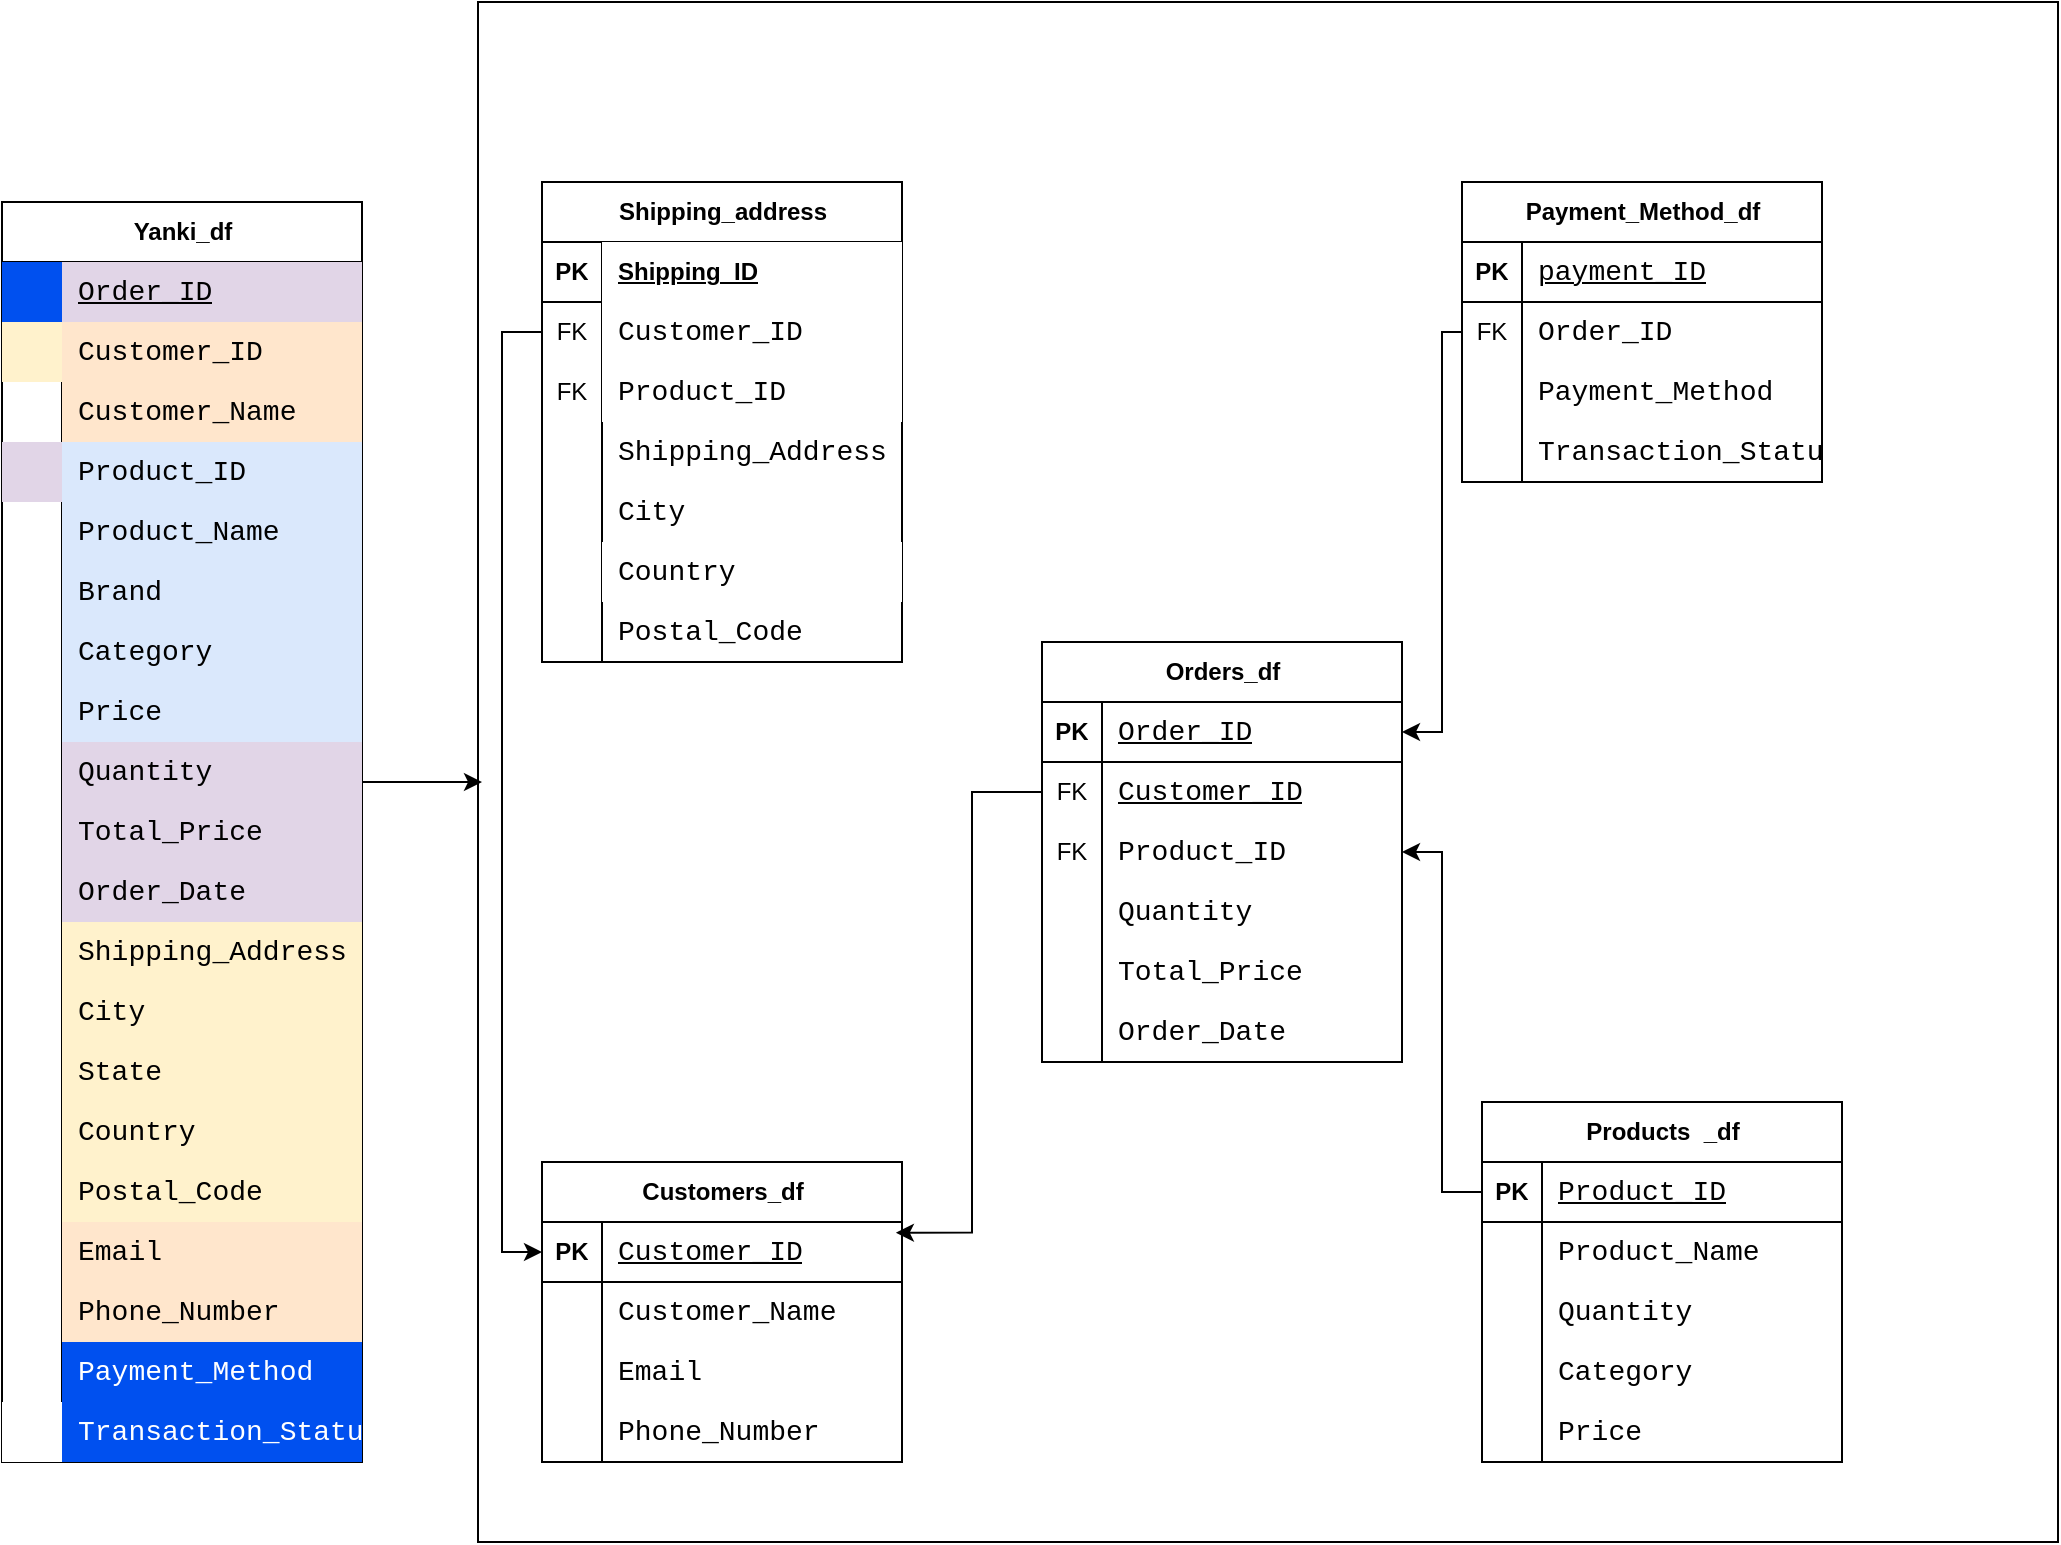 <mxfile version="26.0.4" pages="2">
  <diagram name="Page-1" id="-tc2A01Gj3Y05BH_1Imj">
    <mxGraphModel dx="1058" dy="1378" grid="1" gridSize="10" guides="1" tooltips="1" connect="1" arrows="1" fold="1" page="1" pageScale="1" pageWidth="850" pageHeight="1100" math="0" shadow="0">
      <root>
        <mxCell id="0" />
        <mxCell id="1" parent="0" />
        <mxCell id="ftLIpfwIsf2SzvoJTDdD-207" value="" style="rounded=0;whiteSpace=wrap;html=1;" vertex="1" parent="1">
          <mxGeometry x="248" y="20" width="790" height="770" as="geometry" />
        </mxCell>
        <mxCell id="ftLIpfwIsf2SzvoJTDdD-1" value="Yanki_df" style="shape=table;startSize=30;container=1;collapsible=1;childLayout=tableLayout;fixedRows=1;rowLines=0;fontStyle=1;align=center;resizeLast=1;html=1;" vertex="1" parent="1">
          <mxGeometry x="10" y="120" width="180" height="630" as="geometry" />
        </mxCell>
        <mxCell id="ftLIpfwIsf2SzvoJTDdD-2" value="" style="shape=tableRow;horizontal=0;startSize=0;swimlaneHead=0;swimlaneBody=0;fillColor=none;collapsible=0;dropTarget=0;points=[[0,0.5],[1,0.5]];portConstraint=eastwest;top=0;left=0;right=0;bottom=1;" vertex="1" parent="ftLIpfwIsf2SzvoJTDdD-1">
          <mxGeometry y="30" width="180" height="30" as="geometry" />
        </mxCell>
        <mxCell id="ftLIpfwIsf2SzvoJTDdD-3" value="" style="shape=partialRectangle;connectable=0;top=0;left=0;bottom=0;right=0;fontStyle=1;overflow=hidden;whiteSpace=wrap;html=1;fillColor=#0050ef;fontColor=#ffffff;strokeColor=#001DBC;" vertex="1" parent="ftLIpfwIsf2SzvoJTDdD-2">
          <mxGeometry width="30" height="30" as="geometry">
            <mxRectangle width="30" height="30" as="alternateBounds" />
          </mxGeometry>
        </mxCell>
        <mxCell id="ftLIpfwIsf2SzvoJTDdD-4" value="&lt;span style=&quot;color: rgb(0, 0, 0); font-family: Consolas, &amp;quot;Courier New&amp;quot;, monospace; font-size: 14px; font-weight: 400; white-space: pre;&quot;&gt;Order_ID&lt;/span&gt;" style="shape=partialRectangle;connectable=0;fillColor=#e1d5e7;top=0;left=0;bottom=0;right=0;align=left;spacingLeft=6;fontStyle=5;overflow=hidden;whiteSpace=wrap;html=1;strokeColor=#9673a6;" vertex="1" parent="ftLIpfwIsf2SzvoJTDdD-2">
          <mxGeometry x="30" width="150" height="30" as="geometry">
            <mxRectangle width="150" height="30" as="alternateBounds" />
          </mxGeometry>
        </mxCell>
        <mxCell id="ftLIpfwIsf2SzvoJTDdD-5" value="" style="shape=tableRow;horizontal=0;startSize=0;swimlaneHead=0;swimlaneBody=0;fillColor=none;collapsible=0;dropTarget=0;points=[[0,0.5],[1,0.5]];portConstraint=eastwest;top=0;left=0;right=0;bottom=0;" vertex="1" parent="ftLIpfwIsf2SzvoJTDdD-1">
          <mxGeometry y="60" width="180" height="30" as="geometry" />
        </mxCell>
        <mxCell id="ftLIpfwIsf2SzvoJTDdD-6" value="" style="shape=partialRectangle;connectable=0;fillColor=#fff2cc;top=0;left=0;bottom=0;right=0;editable=1;overflow=hidden;whiteSpace=wrap;html=1;strokeColor=#d6b656;" vertex="1" parent="ftLIpfwIsf2SzvoJTDdD-5">
          <mxGeometry width="30" height="30" as="geometry">
            <mxRectangle width="30" height="30" as="alternateBounds" />
          </mxGeometry>
        </mxCell>
        <mxCell id="ftLIpfwIsf2SzvoJTDdD-7" value="&lt;span style=&quot;font-family: Consolas, &amp;quot;Courier New&amp;quot;, monospace; font-size: 14px; white-space: pre;&quot;&gt;Customer_ID&lt;/span&gt;" style="shape=partialRectangle;connectable=0;fillColor=#ffe6cc;top=0;left=0;bottom=0;right=0;align=left;spacingLeft=6;overflow=hidden;whiteSpace=wrap;html=1;strokeColor=#d79b00;" vertex="1" parent="ftLIpfwIsf2SzvoJTDdD-5">
          <mxGeometry x="30" width="150" height="30" as="geometry">
            <mxRectangle width="150" height="30" as="alternateBounds" />
          </mxGeometry>
        </mxCell>
        <mxCell id="ftLIpfwIsf2SzvoJTDdD-8" value="" style="shape=tableRow;horizontal=0;startSize=0;swimlaneHead=0;swimlaneBody=0;fillColor=none;collapsible=0;dropTarget=0;points=[[0,0.5],[1,0.5]];portConstraint=eastwest;top=0;left=0;right=0;bottom=0;" vertex="1" parent="ftLIpfwIsf2SzvoJTDdD-1">
          <mxGeometry y="90" width="180" height="30" as="geometry" />
        </mxCell>
        <mxCell id="ftLIpfwIsf2SzvoJTDdD-9" value="" style="shape=partialRectangle;connectable=0;fillColor=none;top=0;left=0;bottom=0;right=0;editable=1;overflow=hidden;whiteSpace=wrap;html=1;" vertex="1" parent="ftLIpfwIsf2SzvoJTDdD-8">
          <mxGeometry width="30" height="30" as="geometry">
            <mxRectangle width="30" height="30" as="alternateBounds" />
          </mxGeometry>
        </mxCell>
        <mxCell id="ftLIpfwIsf2SzvoJTDdD-10" value="&lt;span style=&quot;font-family: Consolas, &amp;quot;Courier New&amp;quot;, monospace; font-size: 14px; white-space: pre;&quot;&gt;Customer_Name&lt;/span&gt;" style="shape=partialRectangle;connectable=0;fillColor=#ffe6cc;top=0;left=0;bottom=0;right=0;align=left;spacingLeft=6;overflow=hidden;whiteSpace=wrap;html=1;strokeColor=#d79b00;" vertex="1" parent="ftLIpfwIsf2SzvoJTDdD-8">
          <mxGeometry x="30" width="150" height="30" as="geometry">
            <mxRectangle width="150" height="30" as="alternateBounds" />
          </mxGeometry>
        </mxCell>
        <mxCell id="ftLIpfwIsf2SzvoJTDdD-11" value="" style="shape=tableRow;horizontal=0;startSize=0;swimlaneHead=0;swimlaneBody=0;fillColor=none;collapsible=0;dropTarget=0;points=[[0,0.5],[1,0.5]];portConstraint=eastwest;top=0;left=0;right=0;bottom=0;" vertex="1" parent="ftLIpfwIsf2SzvoJTDdD-1">
          <mxGeometry y="120" width="180" height="30" as="geometry" />
        </mxCell>
        <mxCell id="ftLIpfwIsf2SzvoJTDdD-12" value="" style="shape=partialRectangle;connectable=0;fillColor=#e1d5e7;top=0;left=0;bottom=0;right=0;editable=1;overflow=hidden;whiteSpace=wrap;html=1;strokeColor=#9673a6;" vertex="1" parent="ftLIpfwIsf2SzvoJTDdD-11">
          <mxGeometry width="30" height="30" as="geometry">
            <mxRectangle width="30" height="30" as="alternateBounds" />
          </mxGeometry>
        </mxCell>
        <mxCell id="ftLIpfwIsf2SzvoJTDdD-13" value="&lt;span style=&quot;font-family: Consolas, &amp;quot;Courier New&amp;quot;, monospace; font-size: 14px; white-space: pre;&quot;&gt;Product_ID&lt;/span&gt;" style="shape=partialRectangle;connectable=0;fillColor=#dae8fc;top=0;left=0;bottom=0;right=0;align=left;spacingLeft=6;overflow=hidden;whiteSpace=wrap;html=1;strokeColor=#6c8ebf;" vertex="1" parent="ftLIpfwIsf2SzvoJTDdD-11">
          <mxGeometry x="30" width="150" height="30" as="geometry">
            <mxRectangle width="150" height="30" as="alternateBounds" />
          </mxGeometry>
        </mxCell>
        <mxCell id="ftLIpfwIsf2SzvoJTDdD-26" style="shape=tableRow;horizontal=0;startSize=0;swimlaneHead=0;swimlaneBody=0;fillColor=none;collapsible=0;dropTarget=0;points=[[0,0.5],[1,0.5]];portConstraint=eastwest;top=0;left=0;right=0;bottom=0;" vertex="1" parent="ftLIpfwIsf2SzvoJTDdD-1">
          <mxGeometry y="150" width="180" height="30" as="geometry" />
        </mxCell>
        <mxCell id="ftLIpfwIsf2SzvoJTDdD-27" style="shape=partialRectangle;connectable=0;fillColor=none;top=0;left=0;bottom=0;right=0;editable=1;overflow=hidden;whiteSpace=wrap;html=1;" vertex="1" parent="ftLIpfwIsf2SzvoJTDdD-26">
          <mxGeometry width="30" height="30" as="geometry">
            <mxRectangle width="30" height="30" as="alternateBounds" />
          </mxGeometry>
        </mxCell>
        <mxCell id="ftLIpfwIsf2SzvoJTDdD-28" value="&lt;span style=&quot;font-family: Consolas, &amp;quot;Courier New&amp;quot;, monospace; font-size: 14px; white-space: pre;&quot;&gt;Product_Name&lt;/span&gt;" style="shape=partialRectangle;connectable=0;fillColor=#dae8fc;top=0;left=0;bottom=0;right=0;align=left;spacingLeft=6;overflow=hidden;whiteSpace=wrap;html=1;strokeColor=#6c8ebf;" vertex="1" parent="ftLIpfwIsf2SzvoJTDdD-26">
          <mxGeometry x="30" width="150" height="30" as="geometry">
            <mxRectangle width="150" height="30" as="alternateBounds" />
          </mxGeometry>
        </mxCell>
        <mxCell id="ftLIpfwIsf2SzvoJTDdD-44" style="shape=tableRow;horizontal=0;startSize=0;swimlaneHead=0;swimlaneBody=0;fillColor=none;collapsible=0;dropTarget=0;points=[[0,0.5],[1,0.5]];portConstraint=eastwest;top=0;left=0;right=0;bottom=0;" vertex="1" parent="ftLIpfwIsf2SzvoJTDdD-1">
          <mxGeometry y="180" width="180" height="30" as="geometry" />
        </mxCell>
        <mxCell id="ftLIpfwIsf2SzvoJTDdD-45" style="shape=partialRectangle;connectable=0;fillColor=none;top=0;left=0;bottom=0;right=0;editable=1;overflow=hidden;whiteSpace=wrap;html=1;" vertex="1" parent="ftLIpfwIsf2SzvoJTDdD-44">
          <mxGeometry width="30" height="30" as="geometry">
            <mxRectangle width="30" height="30" as="alternateBounds" />
          </mxGeometry>
        </mxCell>
        <mxCell id="ftLIpfwIsf2SzvoJTDdD-46" value="&lt;span style=&quot;font-family: Consolas, &amp;quot;Courier New&amp;quot;, monospace; font-size: 14px; white-space: pre;&quot;&gt;Brand&lt;/span&gt;" style="shape=partialRectangle;connectable=0;fillColor=#dae8fc;top=0;left=0;bottom=0;right=0;align=left;spacingLeft=6;overflow=hidden;whiteSpace=wrap;html=1;strokeColor=#6c8ebf;" vertex="1" parent="ftLIpfwIsf2SzvoJTDdD-44">
          <mxGeometry x="30" width="150" height="30" as="geometry">
            <mxRectangle width="150" height="30" as="alternateBounds" />
          </mxGeometry>
        </mxCell>
        <mxCell id="ftLIpfwIsf2SzvoJTDdD-41" style="shape=tableRow;horizontal=0;startSize=0;swimlaneHead=0;swimlaneBody=0;fillColor=none;collapsible=0;dropTarget=0;points=[[0,0.5],[1,0.5]];portConstraint=eastwest;top=0;left=0;right=0;bottom=0;" vertex="1" parent="ftLIpfwIsf2SzvoJTDdD-1">
          <mxGeometry y="210" width="180" height="30" as="geometry" />
        </mxCell>
        <mxCell id="ftLIpfwIsf2SzvoJTDdD-42" style="shape=partialRectangle;connectable=0;fillColor=none;top=0;left=0;bottom=0;right=0;editable=1;overflow=hidden;whiteSpace=wrap;html=1;" vertex="1" parent="ftLIpfwIsf2SzvoJTDdD-41">
          <mxGeometry width="30" height="30" as="geometry">
            <mxRectangle width="30" height="30" as="alternateBounds" />
          </mxGeometry>
        </mxCell>
        <mxCell id="ftLIpfwIsf2SzvoJTDdD-43" value="&lt;span style=&quot;font-family: Consolas, &amp;quot;Courier New&amp;quot;, monospace; font-size: 14px; white-space: pre;&quot;&gt;Category&lt;/span&gt;" style="shape=partialRectangle;connectable=0;fillColor=#dae8fc;top=0;left=0;bottom=0;right=0;align=left;spacingLeft=6;overflow=hidden;whiteSpace=wrap;html=1;strokeColor=#6c8ebf;" vertex="1" parent="ftLIpfwIsf2SzvoJTDdD-41">
          <mxGeometry x="30" width="150" height="30" as="geometry">
            <mxRectangle width="150" height="30" as="alternateBounds" />
          </mxGeometry>
        </mxCell>
        <mxCell id="ftLIpfwIsf2SzvoJTDdD-38" style="shape=tableRow;horizontal=0;startSize=0;swimlaneHead=0;swimlaneBody=0;fillColor=none;collapsible=0;dropTarget=0;points=[[0,0.5],[1,0.5]];portConstraint=eastwest;top=0;left=0;right=0;bottom=0;" vertex="1" parent="ftLIpfwIsf2SzvoJTDdD-1">
          <mxGeometry y="240" width="180" height="30" as="geometry" />
        </mxCell>
        <mxCell id="ftLIpfwIsf2SzvoJTDdD-39" style="shape=partialRectangle;connectable=0;fillColor=none;top=0;left=0;bottom=0;right=0;editable=1;overflow=hidden;whiteSpace=wrap;html=1;" vertex="1" parent="ftLIpfwIsf2SzvoJTDdD-38">
          <mxGeometry width="30" height="30" as="geometry">
            <mxRectangle width="30" height="30" as="alternateBounds" />
          </mxGeometry>
        </mxCell>
        <mxCell id="ftLIpfwIsf2SzvoJTDdD-40" value="&lt;span style=&quot;font-family: Consolas, &amp;quot;Courier New&amp;quot;, monospace; font-size: 14px; white-space: pre;&quot;&gt;Price&lt;/span&gt;" style="shape=partialRectangle;connectable=0;fillColor=#dae8fc;top=0;left=0;bottom=0;right=0;align=left;spacingLeft=6;overflow=hidden;whiteSpace=wrap;html=1;strokeColor=#6c8ebf;" vertex="1" parent="ftLIpfwIsf2SzvoJTDdD-38">
          <mxGeometry x="30" width="150" height="30" as="geometry">
            <mxRectangle width="150" height="30" as="alternateBounds" />
          </mxGeometry>
        </mxCell>
        <mxCell id="ftLIpfwIsf2SzvoJTDdD-35" style="shape=tableRow;horizontal=0;startSize=0;swimlaneHead=0;swimlaneBody=0;fillColor=none;collapsible=0;dropTarget=0;points=[[0,0.5],[1,0.5]];portConstraint=eastwest;top=0;left=0;right=0;bottom=0;" vertex="1" parent="ftLIpfwIsf2SzvoJTDdD-1">
          <mxGeometry y="270" width="180" height="30" as="geometry" />
        </mxCell>
        <mxCell id="ftLIpfwIsf2SzvoJTDdD-36" style="shape=partialRectangle;connectable=0;fillColor=none;top=0;left=0;bottom=0;right=0;editable=1;overflow=hidden;whiteSpace=wrap;html=1;" vertex="1" parent="ftLIpfwIsf2SzvoJTDdD-35">
          <mxGeometry width="30" height="30" as="geometry">
            <mxRectangle width="30" height="30" as="alternateBounds" />
          </mxGeometry>
        </mxCell>
        <mxCell id="ftLIpfwIsf2SzvoJTDdD-37" value="&lt;span style=&quot;font-family: Consolas, &amp;quot;Courier New&amp;quot;, monospace; font-size: 14px; white-space: pre;&quot;&gt;Quantity&lt;/span&gt;" style="shape=partialRectangle;connectable=0;fillColor=#e1d5e7;top=0;left=0;bottom=0;right=0;align=left;spacingLeft=6;overflow=hidden;whiteSpace=wrap;html=1;strokeColor=#9673a6;" vertex="1" parent="ftLIpfwIsf2SzvoJTDdD-35">
          <mxGeometry x="30" width="150" height="30" as="geometry">
            <mxRectangle width="150" height="30" as="alternateBounds" />
          </mxGeometry>
        </mxCell>
        <mxCell id="ftLIpfwIsf2SzvoJTDdD-32" style="shape=tableRow;horizontal=0;startSize=0;swimlaneHead=0;swimlaneBody=0;fillColor=none;collapsible=0;dropTarget=0;points=[[0,0.5],[1,0.5]];portConstraint=eastwest;top=0;left=0;right=0;bottom=0;" vertex="1" parent="ftLIpfwIsf2SzvoJTDdD-1">
          <mxGeometry y="300" width="180" height="30" as="geometry" />
        </mxCell>
        <mxCell id="ftLIpfwIsf2SzvoJTDdD-33" style="shape=partialRectangle;connectable=0;fillColor=none;top=0;left=0;bottom=0;right=0;editable=1;overflow=hidden;whiteSpace=wrap;html=1;" vertex="1" parent="ftLIpfwIsf2SzvoJTDdD-32">
          <mxGeometry width="30" height="30" as="geometry">
            <mxRectangle width="30" height="30" as="alternateBounds" />
          </mxGeometry>
        </mxCell>
        <mxCell id="ftLIpfwIsf2SzvoJTDdD-34" value="&lt;span style=&quot;font-family: Consolas, &amp;quot;Courier New&amp;quot;, monospace; font-size: 14px; white-space: pre;&quot;&gt;Total_Price&lt;/span&gt;" style="shape=partialRectangle;connectable=0;fillColor=#e1d5e7;top=0;left=0;bottom=0;right=0;align=left;spacingLeft=6;overflow=hidden;whiteSpace=wrap;html=1;strokeColor=#9673a6;" vertex="1" parent="ftLIpfwIsf2SzvoJTDdD-32">
          <mxGeometry x="30" width="150" height="30" as="geometry">
            <mxRectangle width="150" height="30" as="alternateBounds" />
          </mxGeometry>
        </mxCell>
        <mxCell id="ftLIpfwIsf2SzvoJTDdD-56" style="shape=tableRow;horizontal=0;startSize=0;swimlaneHead=0;swimlaneBody=0;fillColor=none;collapsible=0;dropTarget=0;points=[[0,0.5],[1,0.5]];portConstraint=eastwest;top=0;left=0;right=0;bottom=0;" vertex="1" parent="ftLIpfwIsf2SzvoJTDdD-1">
          <mxGeometry y="330" width="180" height="30" as="geometry" />
        </mxCell>
        <mxCell id="ftLIpfwIsf2SzvoJTDdD-57" style="shape=partialRectangle;connectable=0;fillColor=none;top=0;left=0;bottom=0;right=0;editable=1;overflow=hidden;whiteSpace=wrap;html=1;" vertex="1" parent="ftLIpfwIsf2SzvoJTDdD-56">
          <mxGeometry width="30" height="30" as="geometry">
            <mxRectangle width="30" height="30" as="alternateBounds" />
          </mxGeometry>
        </mxCell>
        <mxCell id="ftLIpfwIsf2SzvoJTDdD-58" value="&lt;span style=&quot;font-family: Consolas, &amp;quot;Courier New&amp;quot;, monospace; font-size: 14px; white-space: pre;&quot;&gt;Order_Date&lt;/span&gt;" style="shape=partialRectangle;connectable=0;fillColor=#e1d5e7;top=0;left=0;bottom=0;right=0;align=left;spacingLeft=6;overflow=hidden;whiteSpace=wrap;html=1;strokeColor=#9673a6;" vertex="1" parent="ftLIpfwIsf2SzvoJTDdD-56">
          <mxGeometry x="30" width="150" height="30" as="geometry">
            <mxRectangle width="150" height="30" as="alternateBounds" />
          </mxGeometry>
        </mxCell>
        <mxCell id="ftLIpfwIsf2SzvoJTDdD-53" style="shape=tableRow;horizontal=0;startSize=0;swimlaneHead=0;swimlaneBody=0;fillColor=none;collapsible=0;dropTarget=0;points=[[0,0.5],[1,0.5]];portConstraint=eastwest;top=0;left=0;right=0;bottom=0;" vertex="1" parent="ftLIpfwIsf2SzvoJTDdD-1">
          <mxGeometry y="360" width="180" height="30" as="geometry" />
        </mxCell>
        <mxCell id="ftLIpfwIsf2SzvoJTDdD-54" style="shape=partialRectangle;connectable=0;fillColor=none;top=0;left=0;bottom=0;right=0;editable=1;overflow=hidden;whiteSpace=wrap;html=1;" vertex="1" parent="ftLIpfwIsf2SzvoJTDdD-53">
          <mxGeometry width="30" height="30" as="geometry">
            <mxRectangle width="30" height="30" as="alternateBounds" />
          </mxGeometry>
        </mxCell>
        <mxCell id="ftLIpfwIsf2SzvoJTDdD-55" value="&lt;span style=&quot;font-family: Consolas, &amp;quot;Courier New&amp;quot;, monospace; font-size: 14px; white-space: pre;&quot;&gt;Shipping_Address&lt;/span&gt;" style="shape=partialRectangle;connectable=0;fillColor=#fff2cc;top=0;left=0;bottom=0;right=0;align=left;spacingLeft=6;overflow=hidden;whiteSpace=wrap;html=1;strokeColor=#d6b656;" vertex="1" parent="ftLIpfwIsf2SzvoJTDdD-53">
          <mxGeometry x="30" width="150" height="30" as="geometry">
            <mxRectangle width="150" height="30" as="alternateBounds" />
          </mxGeometry>
        </mxCell>
        <mxCell id="ftLIpfwIsf2SzvoJTDdD-50" style="shape=tableRow;horizontal=0;startSize=0;swimlaneHead=0;swimlaneBody=0;fillColor=none;collapsible=0;dropTarget=0;points=[[0,0.5],[1,0.5]];portConstraint=eastwest;top=0;left=0;right=0;bottom=0;" vertex="1" parent="ftLIpfwIsf2SzvoJTDdD-1">
          <mxGeometry y="390" width="180" height="30" as="geometry" />
        </mxCell>
        <mxCell id="ftLIpfwIsf2SzvoJTDdD-51" style="shape=partialRectangle;connectable=0;fillColor=none;top=0;left=0;bottom=0;right=0;editable=1;overflow=hidden;whiteSpace=wrap;html=1;" vertex="1" parent="ftLIpfwIsf2SzvoJTDdD-50">
          <mxGeometry width="30" height="30" as="geometry">
            <mxRectangle width="30" height="30" as="alternateBounds" />
          </mxGeometry>
        </mxCell>
        <mxCell id="ftLIpfwIsf2SzvoJTDdD-52" value="&lt;span style=&quot;font-family: Consolas, &amp;quot;Courier New&amp;quot;, monospace; font-size: 14px; white-space: pre;&quot;&gt;City&lt;/span&gt;" style="shape=partialRectangle;connectable=0;fillColor=#fff2cc;top=0;left=0;bottom=0;right=0;align=left;spacingLeft=6;overflow=hidden;whiteSpace=wrap;html=1;strokeColor=#d6b656;" vertex="1" parent="ftLIpfwIsf2SzvoJTDdD-50">
          <mxGeometry x="30" width="150" height="30" as="geometry">
            <mxRectangle width="150" height="30" as="alternateBounds" />
          </mxGeometry>
        </mxCell>
        <mxCell id="ftLIpfwIsf2SzvoJTDdD-47" style="shape=tableRow;horizontal=0;startSize=0;swimlaneHead=0;swimlaneBody=0;fillColor=none;collapsible=0;dropTarget=0;points=[[0,0.5],[1,0.5]];portConstraint=eastwest;top=0;left=0;right=0;bottom=0;" vertex="1" parent="ftLIpfwIsf2SzvoJTDdD-1">
          <mxGeometry y="420" width="180" height="30" as="geometry" />
        </mxCell>
        <mxCell id="ftLIpfwIsf2SzvoJTDdD-48" style="shape=partialRectangle;connectable=0;fillColor=none;top=0;left=0;bottom=0;right=0;editable=1;overflow=hidden;whiteSpace=wrap;html=1;" vertex="1" parent="ftLIpfwIsf2SzvoJTDdD-47">
          <mxGeometry width="30" height="30" as="geometry">
            <mxRectangle width="30" height="30" as="alternateBounds" />
          </mxGeometry>
        </mxCell>
        <mxCell id="ftLIpfwIsf2SzvoJTDdD-49" value="&lt;span style=&quot;font-family: Consolas, &amp;quot;Courier New&amp;quot;, monospace; font-size: 14px; white-space: pre;&quot;&gt;State&lt;/span&gt;" style="shape=partialRectangle;connectable=0;fillColor=#fff2cc;top=0;left=0;bottom=0;right=0;align=left;spacingLeft=6;overflow=hidden;whiteSpace=wrap;html=1;strokeColor=#d6b656;" vertex="1" parent="ftLIpfwIsf2SzvoJTDdD-47">
          <mxGeometry x="30" width="150" height="30" as="geometry">
            <mxRectangle width="150" height="30" as="alternateBounds" />
          </mxGeometry>
        </mxCell>
        <mxCell id="ftLIpfwIsf2SzvoJTDdD-29" style="shape=tableRow;horizontal=0;startSize=0;swimlaneHead=0;swimlaneBody=0;fillColor=none;collapsible=0;dropTarget=0;points=[[0,0.5],[1,0.5]];portConstraint=eastwest;top=0;left=0;right=0;bottom=0;" vertex="1" parent="ftLIpfwIsf2SzvoJTDdD-1">
          <mxGeometry y="450" width="180" height="30" as="geometry" />
        </mxCell>
        <mxCell id="ftLIpfwIsf2SzvoJTDdD-30" style="shape=partialRectangle;connectable=0;fillColor=none;top=0;left=0;bottom=0;right=0;editable=1;overflow=hidden;whiteSpace=wrap;html=1;" vertex="1" parent="ftLIpfwIsf2SzvoJTDdD-29">
          <mxGeometry width="30" height="30" as="geometry">
            <mxRectangle width="30" height="30" as="alternateBounds" />
          </mxGeometry>
        </mxCell>
        <mxCell id="ftLIpfwIsf2SzvoJTDdD-31" value="&lt;span style=&quot;font-family: Consolas, &amp;quot;Courier New&amp;quot;, monospace; font-size: 14px; white-space: pre;&quot;&gt;Country&lt;/span&gt;" style="shape=partialRectangle;connectable=0;fillColor=#fff2cc;top=0;left=0;bottom=0;right=0;align=left;spacingLeft=6;overflow=hidden;whiteSpace=wrap;html=1;strokeColor=#d6b656;" vertex="1" parent="ftLIpfwIsf2SzvoJTDdD-29">
          <mxGeometry x="30" width="150" height="30" as="geometry">
            <mxRectangle width="150" height="30" as="alternateBounds" />
          </mxGeometry>
        </mxCell>
        <mxCell id="ftLIpfwIsf2SzvoJTDdD-23" style="shape=tableRow;horizontal=0;startSize=0;swimlaneHead=0;swimlaneBody=0;fillColor=none;collapsible=0;dropTarget=0;points=[[0,0.5],[1,0.5]];portConstraint=eastwest;top=0;left=0;right=0;bottom=0;" vertex="1" parent="ftLIpfwIsf2SzvoJTDdD-1">
          <mxGeometry y="480" width="180" height="30" as="geometry" />
        </mxCell>
        <mxCell id="ftLIpfwIsf2SzvoJTDdD-24" style="shape=partialRectangle;connectable=0;fillColor=none;top=0;left=0;bottom=0;right=0;editable=1;overflow=hidden;whiteSpace=wrap;html=1;" vertex="1" parent="ftLIpfwIsf2SzvoJTDdD-23">
          <mxGeometry width="30" height="30" as="geometry">
            <mxRectangle width="30" height="30" as="alternateBounds" />
          </mxGeometry>
        </mxCell>
        <mxCell id="ftLIpfwIsf2SzvoJTDdD-25" value="&lt;span style=&quot;font-family: Consolas, &amp;quot;Courier New&amp;quot;, monospace; font-size: 14px; white-space: pre;&quot;&gt;Postal_Code&lt;/span&gt;" style="shape=partialRectangle;connectable=0;fillColor=#fff2cc;top=0;left=0;bottom=0;right=0;align=left;spacingLeft=6;overflow=hidden;whiteSpace=wrap;html=1;strokeColor=#d6b656;" vertex="1" parent="ftLIpfwIsf2SzvoJTDdD-23">
          <mxGeometry x="30" width="150" height="30" as="geometry">
            <mxRectangle width="150" height="30" as="alternateBounds" />
          </mxGeometry>
        </mxCell>
        <mxCell id="ftLIpfwIsf2SzvoJTDdD-20" style="shape=tableRow;horizontal=0;startSize=0;swimlaneHead=0;swimlaneBody=0;fillColor=none;collapsible=0;dropTarget=0;points=[[0,0.5],[1,0.5]];portConstraint=eastwest;top=0;left=0;right=0;bottom=0;" vertex="1" parent="ftLIpfwIsf2SzvoJTDdD-1">
          <mxGeometry y="510" width="180" height="30" as="geometry" />
        </mxCell>
        <mxCell id="ftLIpfwIsf2SzvoJTDdD-21" style="shape=partialRectangle;connectable=0;fillColor=none;top=0;left=0;bottom=0;right=0;editable=1;overflow=hidden;whiteSpace=wrap;html=1;" vertex="1" parent="ftLIpfwIsf2SzvoJTDdD-20">
          <mxGeometry width="30" height="30" as="geometry">
            <mxRectangle width="30" height="30" as="alternateBounds" />
          </mxGeometry>
        </mxCell>
        <mxCell id="ftLIpfwIsf2SzvoJTDdD-22" value="&lt;span style=&quot;font-family: Consolas, &amp;quot;Courier New&amp;quot;, monospace; font-size: 14px; white-space: pre;&quot;&gt;Email&lt;/span&gt;" style="shape=partialRectangle;connectable=0;fillColor=#ffe6cc;top=0;left=0;bottom=0;right=0;align=left;spacingLeft=6;overflow=hidden;whiteSpace=wrap;html=1;strokeColor=#d79b00;" vertex="1" parent="ftLIpfwIsf2SzvoJTDdD-20">
          <mxGeometry x="30" width="150" height="30" as="geometry">
            <mxRectangle width="150" height="30" as="alternateBounds" />
          </mxGeometry>
        </mxCell>
        <mxCell id="ftLIpfwIsf2SzvoJTDdD-17" style="shape=tableRow;horizontal=0;startSize=0;swimlaneHead=0;swimlaneBody=0;fillColor=none;collapsible=0;dropTarget=0;points=[[0,0.5],[1,0.5]];portConstraint=eastwest;top=0;left=0;right=0;bottom=0;" vertex="1" parent="ftLIpfwIsf2SzvoJTDdD-1">
          <mxGeometry y="540" width="180" height="30" as="geometry" />
        </mxCell>
        <mxCell id="ftLIpfwIsf2SzvoJTDdD-18" style="shape=partialRectangle;connectable=0;fillColor=none;top=0;left=0;bottom=0;right=0;editable=1;overflow=hidden;whiteSpace=wrap;html=1;" vertex="1" parent="ftLIpfwIsf2SzvoJTDdD-17">
          <mxGeometry width="30" height="30" as="geometry">
            <mxRectangle width="30" height="30" as="alternateBounds" />
          </mxGeometry>
        </mxCell>
        <mxCell id="ftLIpfwIsf2SzvoJTDdD-19" value="&lt;span style=&quot;font-family: Consolas, &amp;quot;Courier New&amp;quot;, monospace; font-size: 14px; white-space: pre;&quot;&gt;Phone_Number&lt;/span&gt;" style="shape=partialRectangle;connectable=0;fillColor=#ffe6cc;top=0;left=0;bottom=0;right=0;align=left;spacingLeft=6;overflow=hidden;whiteSpace=wrap;html=1;strokeColor=#d79b00;" vertex="1" parent="ftLIpfwIsf2SzvoJTDdD-17">
          <mxGeometry x="30" width="150" height="30" as="geometry">
            <mxRectangle width="150" height="30" as="alternateBounds" />
          </mxGeometry>
        </mxCell>
        <mxCell id="ftLIpfwIsf2SzvoJTDdD-14" style="shape=tableRow;horizontal=0;startSize=0;swimlaneHead=0;swimlaneBody=0;fillColor=none;collapsible=0;dropTarget=0;points=[[0,0.5],[1,0.5]];portConstraint=eastwest;top=0;left=0;right=0;bottom=0;" vertex="1" parent="ftLIpfwIsf2SzvoJTDdD-1">
          <mxGeometry y="570" width="180" height="30" as="geometry" />
        </mxCell>
        <mxCell id="ftLIpfwIsf2SzvoJTDdD-15" style="shape=partialRectangle;connectable=0;fillColor=none;top=0;left=0;bottom=0;right=0;editable=1;overflow=hidden;whiteSpace=wrap;html=1;" vertex="1" parent="ftLIpfwIsf2SzvoJTDdD-14">
          <mxGeometry width="30" height="30" as="geometry">
            <mxRectangle width="30" height="30" as="alternateBounds" />
          </mxGeometry>
        </mxCell>
        <mxCell id="ftLIpfwIsf2SzvoJTDdD-16" value="&lt;span style=&quot;font-family: Consolas, &amp;quot;Courier New&amp;quot;, monospace; font-size: 14px; white-space: pre;&quot;&gt;Payment_Method&lt;/span&gt;" style="shape=partialRectangle;connectable=0;top=0;left=0;bottom=0;right=0;align=left;spacingLeft=6;overflow=hidden;whiteSpace=wrap;html=1;fillColor=#0050ef;strokeColor=#001DBC;fontColor=#ffffff;" vertex="1" parent="ftLIpfwIsf2SzvoJTDdD-14">
          <mxGeometry x="30" width="150" height="30" as="geometry">
            <mxRectangle width="150" height="30" as="alternateBounds" />
          </mxGeometry>
        </mxCell>
        <mxCell id="ftLIpfwIsf2SzvoJTDdD-59" style="shape=tableRow;horizontal=0;startSize=0;swimlaneHead=0;swimlaneBody=0;fillColor=#0050ef;collapsible=0;dropTarget=0;points=[[0,0.5],[1,0.5]];portConstraint=eastwest;top=0;left=0;right=0;bottom=0;fontColor=#ffffff;strokeColor=#001DBC;" vertex="1" parent="ftLIpfwIsf2SzvoJTDdD-1">
          <mxGeometry y="600" width="180" height="30" as="geometry" />
        </mxCell>
        <mxCell id="ftLIpfwIsf2SzvoJTDdD-60" style="shape=partialRectangle;connectable=0;top=0;left=0;bottom=0;right=0;editable=1;overflow=hidden;whiteSpace=wrap;html=1;" vertex="1" parent="ftLIpfwIsf2SzvoJTDdD-59">
          <mxGeometry width="30" height="30" as="geometry">
            <mxRectangle width="30" height="30" as="alternateBounds" />
          </mxGeometry>
        </mxCell>
        <mxCell id="ftLIpfwIsf2SzvoJTDdD-61" value="&lt;span style=&quot;font-family: Consolas, &amp;quot;Courier New&amp;quot;, monospace; font-size: 14px; white-space: pre;&quot;&gt;Transaction_Status&lt;/span&gt;" style="shape=partialRectangle;connectable=0;top=0;left=0;bottom=0;right=0;align=left;spacingLeft=6;overflow=hidden;whiteSpace=wrap;html=1;fillColor=#0050ef;strokeColor=#001DBC;fontColor=#ffffff;" vertex="1" parent="ftLIpfwIsf2SzvoJTDdD-59">
          <mxGeometry x="30" width="150" height="30" as="geometry">
            <mxRectangle width="150" height="30" as="alternateBounds" />
          </mxGeometry>
        </mxCell>
        <mxCell id="ftLIpfwIsf2SzvoJTDdD-62" value="Shipping_address" style="shape=table;startSize=30;container=1;collapsible=1;childLayout=tableLayout;fixedRows=1;rowLines=0;fontStyle=1;align=center;resizeLast=1;html=1;" vertex="1" parent="1">
          <mxGeometry x="280" y="110" width="180" height="240" as="geometry" />
        </mxCell>
        <mxCell id="ftLIpfwIsf2SzvoJTDdD-63" value="" style="shape=tableRow;horizontal=0;startSize=0;swimlaneHead=0;swimlaneBody=0;fillColor=none;collapsible=0;dropTarget=0;points=[[0,0.5],[1,0.5]];portConstraint=eastwest;top=0;left=0;right=0;bottom=1;" vertex="1" parent="ftLIpfwIsf2SzvoJTDdD-62">
          <mxGeometry y="30" width="180" height="30" as="geometry" />
        </mxCell>
        <mxCell id="ftLIpfwIsf2SzvoJTDdD-64" value="PK" style="shape=partialRectangle;connectable=0;fillColor=none;top=0;left=0;bottom=0;right=0;fontStyle=1;overflow=hidden;whiteSpace=wrap;html=1;" vertex="1" parent="ftLIpfwIsf2SzvoJTDdD-63">
          <mxGeometry width="30" height="30" as="geometry">
            <mxRectangle width="30" height="30" as="alternateBounds" />
          </mxGeometry>
        </mxCell>
        <mxCell id="ftLIpfwIsf2SzvoJTDdD-65" value="&lt;span style=&quot;text-align: center; text-wrap: nowrap;&quot;&gt;Shipping_ID&lt;/span&gt;" style="shape=partialRectangle;connectable=0;top=0;left=0;bottom=0;right=0;align=left;spacingLeft=6;fontStyle=5;overflow=hidden;whiteSpace=wrap;html=1;" vertex="1" parent="ftLIpfwIsf2SzvoJTDdD-63">
          <mxGeometry x="30" width="150" height="30" as="geometry">
            <mxRectangle width="150" height="30" as="alternateBounds" />
          </mxGeometry>
        </mxCell>
        <mxCell id="ftLIpfwIsf2SzvoJTDdD-66" value="" style="shape=tableRow;horizontal=0;startSize=0;swimlaneHead=0;swimlaneBody=0;fillColor=none;collapsible=0;dropTarget=0;points=[[0,0.5],[1,0.5]];portConstraint=eastwest;top=0;left=0;right=0;bottom=0;" vertex="1" parent="ftLIpfwIsf2SzvoJTDdD-62">
          <mxGeometry y="60" width="180" height="30" as="geometry" />
        </mxCell>
        <mxCell id="ftLIpfwIsf2SzvoJTDdD-67" value="FK" style="shape=partialRectangle;connectable=0;fillColor=none;top=0;left=0;bottom=0;right=0;editable=1;overflow=hidden;whiteSpace=wrap;html=1;" vertex="1" parent="ftLIpfwIsf2SzvoJTDdD-66">
          <mxGeometry width="30" height="30" as="geometry">
            <mxRectangle width="30" height="30" as="alternateBounds" />
          </mxGeometry>
        </mxCell>
        <mxCell id="ftLIpfwIsf2SzvoJTDdD-68" value="&lt;span style=&quot;font-family: Consolas, &amp;quot;Courier New&amp;quot;, monospace; font-size: 14px; white-space: pre;&quot;&gt;Customer_ID&lt;/span&gt;" style="shape=partialRectangle;connectable=0;top=0;left=0;bottom=0;right=0;align=left;spacingLeft=6;overflow=hidden;whiteSpace=wrap;html=1;" vertex="1" parent="ftLIpfwIsf2SzvoJTDdD-66">
          <mxGeometry x="30" width="150" height="30" as="geometry">
            <mxRectangle width="150" height="30" as="alternateBounds" />
          </mxGeometry>
        </mxCell>
        <mxCell id="ftLIpfwIsf2SzvoJTDdD-134" style="shape=tableRow;horizontal=0;startSize=0;swimlaneHead=0;swimlaneBody=0;fillColor=none;collapsible=0;dropTarget=0;points=[[0,0.5],[1,0.5]];portConstraint=eastwest;top=0;left=0;right=0;bottom=0;" vertex="1" parent="ftLIpfwIsf2SzvoJTDdD-62">
          <mxGeometry y="90" width="180" height="30" as="geometry" />
        </mxCell>
        <mxCell id="ftLIpfwIsf2SzvoJTDdD-135" value="FK" style="shape=partialRectangle;connectable=0;fillColor=none;top=0;left=0;bottom=0;right=0;editable=1;overflow=hidden;whiteSpace=wrap;html=1;" vertex="1" parent="ftLIpfwIsf2SzvoJTDdD-134">
          <mxGeometry width="30" height="30" as="geometry">
            <mxRectangle width="30" height="30" as="alternateBounds" />
          </mxGeometry>
        </mxCell>
        <mxCell id="ftLIpfwIsf2SzvoJTDdD-136" value="&lt;span style=&quot;font-family: Consolas, &amp;quot;Courier New&amp;quot;, monospace; font-size: 14px; white-space: pre;&quot;&gt;Product_ID&lt;/span&gt;" style="shape=partialRectangle;connectable=0;top=0;left=0;bottom=0;right=0;align=left;spacingLeft=6;overflow=hidden;whiteSpace=wrap;html=1;" vertex="1" parent="ftLIpfwIsf2SzvoJTDdD-134">
          <mxGeometry x="30" width="150" height="30" as="geometry">
            <mxRectangle width="150" height="30" as="alternateBounds" />
          </mxGeometry>
        </mxCell>
        <mxCell id="ftLIpfwIsf2SzvoJTDdD-131" style="shape=tableRow;horizontal=0;startSize=0;swimlaneHead=0;swimlaneBody=0;fillColor=none;collapsible=0;dropTarget=0;points=[[0,0.5],[1,0.5]];portConstraint=eastwest;top=0;left=0;right=0;bottom=0;" vertex="1" parent="ftLIpfwIsf2SzvoJTDdD-62">
          <mxGeometry y="120" width="180" height="30" as="geometry" />
        </mxCell>
        <mxCell id="ftLIpfwIsf2SzvoJTDdD-132" style="shape=partialRectangle;connectable=0;fillColor=none;top=0;left=0;bottom=0;right=0;editable=1;overflow=hidden;whiteSpace=wrap;html=1;" vertex="1" parent="ftLIpfwIsf2SzvoJTDdD-131">
          <mxGeometry width="30" height="30" as="geometry">
            <mxRectangle width="30" height="30" as="alternateBounds" />
          </mxGeometry>
        </mxCell>
        <mxCell id="ftLIpfwIsf2SzvoJTDdD-133" value="&lt;span style=&quot;font-family: Consolas, &amp;quot;Courier New&amp;quot;, monospace; font-size: 14px; white-space: pre;&quot;&gt;Shipping_Address&lt;/span&gt;" style="shape=partialRectangle;connectable=0;fillColor=none;top=0;left=0;bottom=0;right=0;align=left;spacingLeft=6;overflow=hidden;whiteSpace=wrap;html=1;" vertex="1" parent="ftLIpfwIsf2SzvoJTDdD-131">
          <mxGeometry x="30" width="150" height="30" as="geometry">
            <mxRectangle width="150" height="30" as="alternateBounds" />
          </mxGeometry>
        </mxCell>
        <mxCell id="ftLIpfwIsf2SzvoJTDdD-128" style="shape=tableRow;horizontal=0;startSize=0;swimlaneHead=0;swimlaneBody=0;fillColor=none;collapsible=0;dropTarget=0;points=[[0,0.5],[1,0.5]];portConstraint=eastwest;top=0;left=0;right=0;bottom=0;" vertex="1" parent="ftLIpfwIsf2SzvoJTDdD-62">
          <mxGeometry y="150" width="180" height="30" as="geometry" />
        </mxCell>
        <mxCell id="ftLIpfwIsf2SzvoJTDdD-129" style="shape=partialRectangle;connectable=0;fillColor=none;top=0;left=0;bottom=0;right=0;editable=1;overflow=hidden;whiteSpace=wrap;html=1;" vertex="1" parent="ftLIpfwIsf2SzvoJTDdD-128">
          <mxGeometry width="30" height="30" as="geometry">
            <mxRectangle width="30" height="30" as="alternateBounds" />
          </mxGeometry>
        </mxCell>
        <mxCell id="ftLIpfwIsf2SzvoJTDdD-130" value="&lt;span style=&quot;font-family: Consolas, &amp;quot;Courier New&amp;quot;, monospace; font-size: 14px; white-space: pre;&quot;&gt;City&lt;/span&gt;" style="shape=partialRectangle;connectable=0;fillColor=none;top=0;left=0;bottom=0;right=0;align=left;spacingLeft=6;overflow=hidden;whiteSpace=wrap;html=1;" vertex="1" parent="ftLIpfwIsf2SzvoJTDdD-128">
          <mxGeometry x="30" width="150" height="30" as="geometry">
            <mxRectangle width="150" height="30" as="alternateBounds" />
          </mxGeometry>
        </mxCell>
        <mxCell id="ftLIpfwIsf2SzvoJTDdD-72" value="" style="shape=tableRow;horizontal=0;startSize=0;swimlaneHead=0;swimlaneBody=0;fillColor=none;collapsible=0;dropTarget=0;points=[[0,0.5],[1,0.5]];portConstraint=eastwest;top=0;left=0;right=0;bottom=0;" vertex="1" parent="ftLIpfwIsf2SzvoJTDdD-62">
          <mxGeometry y="180" width="180" height="30" as="geometry" />
        </mxCell>
        <mxCell id="ftLIpfwIsf2SzvoJTDdD-73" value="" style="shape=partialRectangle;connectable=0;fillColor=none;top=0;left=0;bottom=0;right=0;editable=1;overflow=hidden;whiteSpace=wrap;html=1;" vertex="1" parent="ftLIpfwIsf2SzvoJTDdD-72">
          <mxGeometry width="30" height="30" as="geometry">
            <mxRectangle width="30" height="30" as="alternateBounds" />
          </mxGeometry>
        </mxCell>
        <mxCell id="ftLIpfwIsf2SzvoJTDdD-74" value="&lt;span style=&quot;font-family: Consolas, &amp;quot;Courier New&amp;quot;, monospace; font-size: 14px; white-space: pre;&quot;&gt;Country&lt;/span&gt;" style="shape=partialRectangle;connectable=0;top=0;left=0;bottom=0;right=0;align=left;spacingLeft=6;overflow=hidden;whiteSpace=wrap;html=1;" vertex="1" parent="ftLIpfwIsf2SzvoJTDdD-72">
          <mxGeometry x="30" width="150" height="30" as="geometry">
            <mxRectangle width="150" height="30" as="alternateBounds" />
          </mxGeometry>
        </mxCell>
        <mxCell id="ftLIpfwIsf2SzvoJTDdD-75" style="shape=tableRow;horizontal=0;startSize=0;swimlaneHead=0;swimlaneBody=0;fillColor=none;collapsible=0;dropTarget=0;points=[[0,0.5],[1,0.5]];portConstraint=eastwest;top=0;left=0;right=0;bottom=0;" vertex="1" parent="ftLIpfwIsf2SzvoJTDdD-62">
          <mxGeometry y="210" width="180" height="30" as="geometry" />
        </mxCell>
        <mxCell id="ftLIpfwIsf2SzvoJTDdD-76" style="shape=partialRectangle;connectable=0;fillColor=none;top=0;left=0;bottom=0;right=0;editable=1;overflow=hidden;whiteSpace=wrap;html=1;" vertex="1" parent="ftLIpfwIsf2SzvoJTDdD-75">
          <mxGeometry width="30" height="30" as="geometry">
            <mxRectangle width="30" height="30" as="alternateBounds" />
          </mxGeometry>
        </mxCell>
        <mxCell id="ftLIpfwIsf2SzvoJTDdD-77" value="&lt;span style=&quot;font-family: Consolas, &amp;quot;Courier New&amp;quot;, monospace; font-size: 14px; white-space: pre;&quot;&gt;Postal_Code&lt;/span&gt;" style="shape=partialRectangle;connectable=0;fillColor=none;top=0;left=0;bottom=0;right=0;align=left;spacingLeft=6;overflow=hidden;whiteSpace=wrap;html=1;" vertex="1" parent="ftLIpfwIsf2SzvoJTDdD-75">
          <mxGeometry x="30" width="150" height="30" as="geometry">
            <mxRectangle width="150" height="30" as="alternateBounds" />
          </mxGeometry>
        </mxCell>
        <mxCell id="ftLIpfwIsf2SzvoJTDdD-124" value="" style="edgeStyle=none;orthogonalLoop=1;jettySize=auto;html=1;rounded=0;" edge="1" parent="1">
          <mxGeometry width="100" relative="1" as="geometry">
            <mxPoint x="190" y="410" as="sourcePoint" />
            <mxPoint x="250" y="410" as="targetPoint" />
            <Array as="points" />
          </mxGeometry>
        </mxCell>
        <mxCell id="ftLIpfwIsf2SzvoJTDdD-137" value="Customers_df" style="shape=table;startSize=30;container=1;collapsible=1;childLayout=tableLayout;fixedRows=1;rowLines=0;fontStyle=1;align=center;resizeLast=1;html=1;" vertex="1" parent="1">
          <mxGeometry x="280" y="600" width="180" height="150" as="geometry" />
        </mxCell>
        <mxCell id="ftLIpfwIsf2SzvoJTDdD-138" value="" style="shape=tableRow;horizontal=0;startSize=0;swimlaneHead=0;swimlaneBody=0;fillColor=none;collapsible=0;dropTarget=0;points=[[0,0.5],[1,0.5]];portConstraint=eastwest;top=0;left=0;right=0;bottom=1;" vertex="1" parent="ftLIpfwIsf2SzvoJTDdD-137">
          <mxGeometry y="30" width="180" height="30" as="geometry" />
        </mxCell>
        <mxCell id="ftLIpfwIsf2SzvoJTDdD-139" value="PK" style="shape=partialRectangle;connectable=0;fillColor=none;top=0;left=0;bottom=0;right=0;fontStyle=1;overflow=hidden;whiteSpace=wrap;html=1;" vertex="1" parent="ftLIpfwIsf2SzvoJTDdD-138">
          <mxGeometry width="30" height="30" as="geometry">
            <mxRectangle width="30" height="30" as="alternateBounds" />
          </mxGeometry>
        </mxCell>
        <mxCell id="ftLIpfwIsf2SzvoJTDdD-140" value="&lt;span style=&quot;font-family: Consolas, &amp;quot;Courier New&amp;quot;, monospace; font-size: 14px; font-weight: 400; white-space: pre;&quot;&gt;Customer_ID&lt;/span&gt;" style="shape=partialRectangle;connectable=0;fillColor=none;top=0;left=0;bottom=0;right=0;align=left;spacingLeft=6;fontStyle=5;overflow=hidden;whiteSpace=wrap;html=1;" vertex="1" parent="ftLIpfwIsf2SzvoJTDdD-138">
          <mxGeometry x="30" width="150" height="30" as="geometry">
            <mxRectangle width="150" height="30" as="alternateBounds" />
          </mxGeometry>
        </mxCell>
        <mxCell id="ftLIpfwIsf2SzvoJTDdD-141" value="" style="shape=tableRow;horizontal=0;startSize=0;swimlaneHead=0;swimlaneBody=0;fillColor=none;collapsible=0;dropTarget=0;points=[[0,0.5],[1,0.5]];portConstraint=eastwest;top=0;left=0;right=0;bottom=0;" vertex="1" parent="ftLIpfwIsf2SzvoJTDdD-137">
          <mxGeometry y="60" width="180" height="30" as="geometry" />
        </mxCell>
        <mxCell id="ftLIpfwIsf2SzvoJTDdD-142" value="" style="shape=partialRectangle;connectable=0;fillColor=none;top=0;left=0;bottom=0;right=0;editable=1;overflow=hidden;whiteSpace=wrap;html=1;" vertex="1" parent="ftLIpfwIsf2SzvoJTDdD-141">
          <mxGeometry width="30" height="30" as="geometry">
            <mxRectangle width="30" height="30" as="alternateBounds" />
          </mxGeometry>
        </mxCell>
        <mxCell id="ftLIpfwIsf2SzvoJTDdD-143" value="&lt;span style=&quot;font-family: Consolas, &amp;quot;Courier New&amp;quot;, monospace; font-size: 14px; white-space: pre;&quot;&gt;Customer_Name&lt;/span&gt;" style="shape=partialRectangle;connectable=0;fillColor=none;top=0;left=0;bottom=0;right=0;align=left;spacingLeft=6;overflow=hidden;whiteSpace=wrap;html=1;" vertex="1" parent="ftLIpfwIsf2SzvoJTDdD-141">
          <mxGeometry x="30" width="150" height="30" as="geometry">
            <mxRectangle width="150" height="30" as="alternateBounds" />
          </mxGeometry>
        </mxCell>
        <mxCell id="ftLIpfwIsf2SzvoJTDdD-144" value="" style="shape=tableRow;horizontal=0;startSize=0;swimlaneHead=0;swimlaneBody=0;fillColor=none;collapsible=0;dropTarget=0;points=[[0,0.5],[1,0.5]];portConstraint=eastwest;top=0;left=0;right=0;bottom=0;" vertex="1" parent="ftLIpfwIsf2SzvoJTDdD-137">
          <mxGeometry y="90" width="180" height="30" as="geometry" />
        </mxCell>
        <mxCell id="ftLIpfwIsf2SzvoJTDdD-145" value="" style="shape=partialRectangle;connectable=0;fillColor=none;top=0;left=0;bottom=0;right=0;editable=1;overflow=hidden;whiteSpace=wrap;html=1;" vertex="1" parent="ftLIpfwIsf2SzvoJTDdD-144">
          <mxGeometry width="30" height="30" as="geometry">
            <mxRectangle width="30" height="30" as="alternateBounds" />
          </mxGeometry>
        </mxCell>
        <mxCell id="ftLIpfwIsf2SzvoJTDdD-146" value="&lt;span style=&quot;font-family: Consolas, &amp;quot;Courier New&amp;quot;, monospace; font-size: 14px; white-space: pre;&quot;&gt;Email&lt;/span&gt;" style="shape=partialRectangle;connectable=0;fillColor=none;top=0;left=0;bottom=0;right=0;align=left;spacingLeft=6;overflow=hidden;whiteSpace=wrap;html=1;" vertex="1" parent="ftLIpfwIsf2SzvoJTDdD-144">
          <mxGeometry x="30" width="150" height="30" as="geometry">
            <mxRectangle width="150" height="30" as="alternateBounds" />
          </mxGeometry>
        </mxCell>
        <mxCell id="ftLIpfwIsf2SzvoJTDdD-147" value="" style="shape=tableRow;horizontal=0;startSize=0;swimlaneHead=0;swimlaneBody=0;fillColor=none;collapsible=0;dropTarget=0;points=[[0,0.5],[1,0.5]];portConstraint=eastwest;top=0;left=0;right=0;bottom=0;" vertex="1" parent="ftLIpfwIsf2SzvoJTDdD-137">
          <mxGeometry y="120" width="180" height="30" as="geometry" />
        </mxCell>
        <mxCell id="ftLIpfwIsf2SzvoJTDdD-148" value="" style="shape=partialRectangle;connectable=0;fillColor=none;top=0;left=0;bottom=0;right=0;editable=1;overflow=hidden;whiteSpace=wrap;html=1;" vertex="1" parent="ftLIpfwIsf2SzvoJTDdD-147">
          <mxGeometry width="30" height="30" as="geometry">
            <mxRectangle width="30" height="30" as="alternateBounds" />
          </mxGeometry>
        </mxCell>
        <mxCell id="ftLIpfwIsf2SzvoJTDdD-149" value="&lt;span style=&quot;font-family: Consolas, &amp;quot;Courier New&amp;quot;, monospace; font-size: 14px; white-space: pre;&quot;&gt;Phone_Number&lt;/span&gt;" style="shape=partialRectangle;connectable=0;fillColor=none;top=0;left=0;bottom=0;right=0;align=left;spacingLeft=6;overflow=hidden;whiteSpace=wrap;html=1;" vertex="1" parent="ftLIpfwIsf2SzvoJTDdD-147">
          <mxGeometry x="30" width="150" height="30" as="geometry">
            <mxRectangle width="150" height="30" as="alternateBounds" />
          </mxGeometry>
        </mxCell>
        <mxCell id="ftLIpfwIsf2SzvoJTDdD-150" value="Products&amp;nbsp; _df" style="shape=table;startSize=30;container=1;collapsible=1;childLayout=tableLayout;fixedRows=1;rowLines=0;fontStyle=1;align=center;resizeLast=1;html=1;" vertex="1" parent="1">
          <mxGeometry x="750" y="570" width="180" height="180" as="geometry" />
        </mxCell>
        <mxCell id="ftLIpfwIsf2SzvoJTDdD-151" value="" style="shape=tableRow;horizontal=0;startSize=0;swimlaneHead=0;swimlaneBody=0;fillColor=none;collapsible=0;dropTarget=0;points=[[0,0.5],[1,0.5]];portConstraint=eastwest;top=0;left=0;right=0;bottom=1;" vertex="1" parent="ftLIpfwIsf2SzvoJTDdD-150">
          <mxGeometry y="30" width="180" height="30" as="geometry" />
        </mxCell>
        <mxCell id="ftLIpfwIsf2SzvoJTDdD-152" value="PK" style="shape=partialRectangle;connectable=0;fillColor=none;top=0;left=0;bottom=0;right=0;fontStyle=1;overflow=hidden;whiteSpace=wrap;html=1;" vertex="1" parent="ftLIpfwIsf2SzvoJTDdD-151">
          <mxGeometry width="30" height="30" as="geometry">
            <mxRectangle width="30" height="30" as="alternateBounds" />
          </mxGeometry>
        </mxCell>
        <mxCell id="ftLIpfwIsf2SzvoJTDdD-153" value="&lt;span style=&quot;font-family: Consolas, &amp;quot;Courier New&amp;quot;, monospace; font-size: 14px; font-weight: 400; white-space: pre;&quot;&gt;Product_ID&lt;/span&gt;" style="shape=partialRectangle;connectable=0;fillColor=none;top=0;left=0;bottom=0;right=0;align=left;spacingLeft=6;fontStyle=5;overflow=hidden;whiteSpace=wrap;html=1;" vertex="1" parent="ftLIpfwIsf2SzvoJTDdD-151">
          <mxGeometry x="30" width="150" height="30" as="geometry">
            <mxRectangle width="150" height="30" as="alternateBounds" />
          </mxGeometry>
        </mxCell>
        <mxCell id="ftLIpfwIsf2SzvoJTDdD-154" value="" style="shape=tableRow;horizontal=0;startSize=0;swimlaneHead=0;swimlaneBody=0;fillColor=none;collapsible=0;dropTarget=0;points=[[0,0.5],[1,0.5]];portConstraint=eastwest;top=0;left=0;right=0;bottom=0;" vertex="1" parent="ftLIpfwIsf2SzvoJTDdD-150">
          <mxGeometry y="60" width="180" height="30" as="geometry" />
        </mxCell>
        <mxCell id="ftLIpfwIsf2SzvoJTDdD-155" value="" style="shape=partialRectangle;connectable=0;fillColor=none;top=0;left=0;bottom=0;right=0;editable=1;overflow=hidden;whiteSpace=wrap;html=1;" vertex="1" parent="ftLIpfwIsf2SzvoJTDdD-154">
          <mxGeometry width="30" height="30" as="geometry">
            <mxRectangle width="30" height="30" as="alternateBounds" />
          </mxGeometry>
        </mxCell>
        <mxCell id="ftLIpfwIsf2SzvoJTDdD-156" value="&lt;span style=&quot;font-family: Consolas, &amp;quot;Courier New&amp;quot;, monospace; font-size: 14px; white-space: pre;&quot;&gt;Product_Name&lt;/span&gt;" style="shape=partialRectangle;connectable=0;fillColor=none;top=0;left=0;bottom=0;right=0;align=left;spacingLeft=6;overflow=hidden;whiteSpace=wrap;html=1;" vertex="1" parent="ftLIpfwIsf2SzvoJTDdD-154">
          <mxGeometry x="30" width="150" height="30" as="geometry">
            <mxRectangle width="150" height="30" as="alternateBounds" />
          </mxGeometry>
        </mxCell>
        <mxCell id="ftLIpfwIsf2SzvoJTDdD-160" value="" style="shape=tableRow;horizontal=0;startSize=0;swimlaneHead=0;swimlaneBody=0;fillColor=none;collapsible=0;dropTarget=0;points=[[0,0.5],[1,0.5]];portConstraint=eastwest;top=0;left=0;right=0;bottom=0;" vertex="1" parent="ftLIpfwIsf2SzvoJTDdD-150">
          <mxGeometry y="90" width="180" height="30" as="geometry" />
        </mxCell>
        <mxCell id="ftLIpfwIsf2SzvoJTDdD-161" value="" style="shape=partialRectangle;connectable=0;fillColor=none;top=0;left=0;bottom=0;right=0;editable=1;overflow=hidden;whiteSpace=wrap;html=1;" vertex="1" parent="ftLIpfwIsf2SzvoJTDdD-160">
          <mxGeometry width="30" height="30" as="geometry">
            <mxRectangle width="30" height="30" as="alternateBounds" />
          </mxGeometry>
        </mxCell>
        <mxCell id="ftLIpfwIsf2SzvoJTDdD-162" value="&lt;span style=&quot;font-family: Consolas, &amp;quot;Courier New&amp;quot;, monospace; font-size: 14px; white-space: pre;&quot;&gt;Quantity&lt;/span&gt;" style="shape=partialRectangle;connectable=0;fillColor=none;top=0;left=0;bottom=0;right=0;align=left;spacingLeft=6;overflow=hidden;whiteSpace=wrap;html=1;" vertex="1" parent="ftLIpfwIsf2SzvoJTDdD-160">
          <mxGeometry x="30" width="150" height="30" as="geometry">
            <mxRectangle width="150" height="30" as="alternateBounds" />
          </mxGeometry>
        </mxCell>
        <mxCell id="ftLIpfwIsf2SzvoJTDdD-163" style="shape=tableRow;horizontal=0;startSize=0;swimlaneHead=0;swimlaneBody=0;fillColor=none;collapsible=0;dropTarget=0;points=[[0,0.5],[1,0.5]];portConstraint=eastwest;top=0;left=0;right=0;bottom=0;" vertex="1" parent="ftLIpfwIsf2SzvoJTDdD-150">
          <mxGeometry y="120" width="180" height="30" as="geometry" />
        </mxCell>
        <mxCell id="ftLIpfwIsf2SzvoJTDdD-164" style="shape=partialRectangle;connectable=0;fillColor=none;top=0;left=0;bottom=0;right=0;editable=1;overflow=hidden;whiteSpace=wrap;html=1;" vertex="1" parent="ftLIpfwIsf2SzvoJTDdD-163">
          <mxGeometry width="30" height="30" as="geometry">
            <mxRectangle width="30" height="30" as="alternateBounds" />
          </mxGeometry>
        </mxCell>
        <mxCell id="ftLIpfwIsf2SzvoJTDdD-165" value="&lt;span style=&quot;font-family: Consolas, &amp;quot;Courier New&amp;quot;, monospace; font-size: 14px; white-space: pre;&quot;&gt;Category&lt;/span&gt;" style="shape=partialRectangle;connectable=0;fillColor=none;top=0;left=0;bottom=0;right=0;align=left;spacingLeft=6;overflow=hidden;whiteSpace=wrap;html=1;" vertex="1" parent="ftLIpfwIsf2SzvoJTDdD-163">
          <mxGeometry x="30" width="150" height="30" as="geometry">
            <mxRectangle width="150" height="30" as="alternateBounds" />
          </mxGeometry>
        </mxCell>
        <mxCell id="ftLIpfwIsf2SzvoJTDdD-166" style="shape=tableRow;horizontal=0;startSize=0;swimlaneHead=0;swimlaneBody=0;fillColor=none;collapsible=0;dropTarget=0;points=[[0,0.5],[1,0.5]];portConstraint=eastwest;top=0;left=0;right=0;bottom=0;" vertex="1" parent="ftLIpfwIsf2SzvoJTDdD-150">
          <mxGeometry y="150" width="180" height="30" as="geometry" />
        </mxCell>
        <mxCell id="ftLIpfwIsf2SzvoJTDdD-167" style="shape=partialRectangle;connectable=0;fillColor=none;top=0;left=0;bottom=0;right=0;editable=1;overflow=hidden;whiteSpace=wrap;html=1;" vertex="1" parent="ftLIpfwIsf2SzvoJTDdD-166">
          <mxGeometry width="30" height="30" as="geometry">
            <mxRectangle width="30" height="30" as="alternateBounds" />
          </mxGeometry>
        </mxCell>
        <mxCell id="ftLIpfwIsf2SzvoJTDdD-168" value="&lt;span style=&quot;font-family: Consolas, &amp;quot;Courier New&amp;quot;, monospace; font-size: 14px; white-space: pre;&quot;&gt;Price&lt;/span&gt;" style="shape=partialRectangle;connectable=0;fillColor=none;top=0;left=0;bottom=0;right=0;align=left;spacingLeft=6;overflow=hidden;whiteSpace=wrap;html=1;" vertex="1" parent="ftLIpfwIsf2SzvoJTDdD-166">
          <mxGeometry x="30" width="150" height="30" as="geometry">
            <mxRectangle width="150" height="30" as="alternateBounds" />
          </mxGeometry>
        </mxCell>
        <mxCell id="ftLIpfwIsf2SzvoJTDdD-169" value="Orders_df" style="shape=table;startSize=30;container=1;collapsible=1;childLayout=tableLayout;fixedRows=1;rowLines=0;fontStyle=1;align=center;resizeLast=1;html=1;" vertex="1" parent="1">
          <mxGeometry x="530" y="340" width="180" height="210" as="geometry" />
        </mxCell>
        <mxCell id="ftLIpfwIsf2SzvoJTDdD-170" value="" style="shape=tableRow;horizontal=0;startSize=0;swimlaneHead=0;swimlaneBody=0;fillColor=none;collapsible=0;dropTarget=0;points=[[0,0.5],[1,0.5]];portConstraint=eastwest;top=0;left=0;right=0;bottom=1;" vertex="1" parent="ftLIpfwIsf2SzvoJTDdD-169">
          <mxGeometry y="30" width="180" height="30" as="geometry" />
        </mxCell>
        <mxCell id="ftLIpfwIsf2SzvoJTDdD-171" value="PK" style="shape=partialRectangle;connectable=0;fillColor=none;top=0;left=0;bottom=0;right=0;fontStyle=1;overflow=hidden;whiteSpace=wrap;html=1;" vertex="1" parent="ftLIpfwIsf2SzvoJTDdD-170">
          <mxGeometry width="30" height="30" as="geometry">
            <mxRectangle width="30" height="30" as="alternateBounds" />
          </mxGeometry>
        </mxCell>
        <mxCell id="ftLIpfwIsf2SzvoJTDdD-172" value="&lt;span style=&quot;font-family: Consolas, &amp;quot;Courier New&amp;quot;, monospace; font-size: 14px; font-weight: 400; white-space: pre;&quot;&gt;Order_ID&lt;/span&gt;" style="shape=partialRectangle;connectable=0;fillColor=none;top=0;left=0;bottom=0;right=0;align=left;spacingLeft=6;fontStyle=5;overflow=hidden;whiteSpace=wrap;html=1;" vertex="1" parent="ftLIpfwIsf2SzvoJTDdD-170">
          <mxGeometry x="30" width="150" height="30" as="geometry">
            <mxRectangle width="150" height="30" as="alternateBounds" />
          </mxGeometry>
        </mxCell>
        <mxCell id="ftLIpfwIsf2SzvoJTDdD-173" value="" style="shape=tableRow;horizontal=0;startSize=0;swimlaneHead=0;swimlaneBody=0;fillColor=none;collapsible=0;dropTarget=0;points=[[0,0.5],[1,0.5]];portConstraint=eastwest;top=0;left=0;right=0;bottom=0;" vertex="1" parent="ftLIpfwIsf2SzvoJTDdD-169">
          <mxGeometry y="60" width="180" height="30" as="geometry" />
        </mxCell>
        <mxCell id="ftLIpfwIsf2SzvoJTDdD-174" value="FK" style="shape=partialRectangle;connectable=0;fillColor=none;top=0;left=0;bottom=0;right=0;editable=1;overflow=hidden;whiteSpace=wrap;html=1;" vertex="1" parent="ftLIpfwIsf2SzvoJTDdD-173">
          <mxGeometry width="30" height="30" as="geometry">
            <mxRectangle width="30" height="30" as="alternateBounds" />
          </mxGeometry>
        </mxCell>
        <mxCell id="ftLIpfwIsf2SzvoJTDdD-175" value="&lt;span style=&quot;font-family: Consolas, &amp;quot;Courier New&amp;quot;, monospace; font-size: 14px; white-space: pre; text-decoration-line: underline;&quot;&gt;Customer_ID&lt;/span&gt;" style="shape=partialRectangle;connectable=0;fillColor=none;top=0;left=0;bottom=0;right=0;align=left;spacingLeft=6;overflow=hidden;whiteSpace=wrap;html=1;" vertex="1" parent="ftLIpfwIsf2SzvoJTDdD-173">
          <mxGeometry x="30" width="150" height="30" as="geometry">
            <mxRectangle width="150" height="30" as="alternateBounds" />
          </mxGeometry>
        </mxCell>
        <mxCell id="ftLIpfwIsf2SzvoJTDdD-176" value="" style="shape=tableRow;horizontal=0;startSize=0;swimlaneHead=0;swimlaneBody=0;fillColor=none;collapsible=0;dropTarget=0;points=[[0,0.5],[1,0.5]];portConstraint=eastwest;top=0;left=0;right=0;bottom=0;" vertex="1" parent="ftLIpfwIsf2SzvoJTDdD-169">
          <mxGeometry y="90" width="180" height="30" as="geometry" />
        </mxCell>
        <mxCell id="ftLIpfwIsf2SzvoJTDdD-177" value="FK" style="shape=partialRectangle;connectable=0;fillColor=none;top=0;left=0;bottom=0;right=0;editable=1;overflow=hidden;whiteSpace=wrap;html=1;" vertex="1" parent="ftLIpfwIsf2SzvoJTDdD-176">
          <mxGeometry width="30" height="30" as="geometry">
            <mxRectangle width="30" height="30" as="alternateBounds" />
          </mxGeometry>
        </mxCell>
        <mxCell id="ftLIpfwIsf2SzvoJTDdD-178" value="&lt;span style=&quot;font-family: Consolas, &amp;quot;Courier New&amp;quot;, monospace; font-size: 14px; white-space: pre;&quot;&gt;Product_ID&lt;/span&gt;" style="shape=partialRectangle;connectable=0;fillColor=none;top=0;left=0;bottom=0;right=0;align=left;spacingLeft=6;overflow=hidden;whiteSpace=wrap;html=1;" vertex="1" parent="ftLIpfwIsf2SzvoJTDdD-176">
          <mxGeometry x="30" width="150" height="30" as="geometry">
            <mxRectangle width="150" height="30" as="alternateBounds" />
          </mxGeometry>
        </mxCell>
        <mxCell id="ftLIpfwIsf2SzvoJTDdD-179" value="" style="shape=tableRow;horizontal=0;startSize=0;swimlaneHead=0;swimlaneBody=0;fillColor=none;collapsible=0;dropTarget=0;points=[[0,0.5],[1,0.5]];portConstraint=eastwest;top=0;left=0;right=0;bottom=0;" vertex="1" parent="ftLIpfwIsf2SzvoJTDdD-169">
          <mxGeometry y="120" width="180" height="30" as="geometry" />
        </mxCell>
        <mxCell id="ftLIpfwIsf2SzvoJTDdD-180" value="" style="shape=partialRectangle;connectable=0;fillColor=none;top=0;left=0;bottom=0;right=0;editable=1;overflow=hidden;whiteSpace=wrap;html=1;" vertex="1" parent="ftLIpfwIsf2SzvoJTDdD-179">
          <mxGeometry width="30" height="30" as="geometry">
            <mxRectangle width="30" height="30" as="alternateBounds" />
          </mxGeometry>
        </mxCell>
        <mxCell id="ftLIpfwIsf2SzvoJTDdD-181" value="&lt;span style=&quot;font-family: Consolas, &amp;quot;Courier New&amp;quot;, monospace; font-size: 14px; white-space: pre;&quot;&gt;Quantity&lt;/span&gt;" style="shape=partialRectangle;connectable=0;fillColor=none;top=0;left=0;bottom=0;right=0;align=left;spacingLeft=6;overflow=hidden;whiteSpace=wrap;html=1;" vertex="1" parent="ftLIpfwIsf2SzvoJTDdD-179">
          <mxGeometry x="30" width="150" height="30" as="geometry">
            <mxRectangle width="150" height="30" as="alternateBounds" />
          </mxGeometry>
        </mxCell>
        <mxCell id="ftLIpfwIsf2SzvoJTDdD-182" style="shape=tableRow;horizontal=0;startSize=0;swimlaneHead=0;swimlaneBody=0;fillColor=none;collapsible=0;dropTarget=0;points=[[0,0.5],[1,0.5]];portConstraint=eastwest;top=0;left=0;right=0;bottom=0;" vertex="1" parent="ftLIpfwIsf2SzvoJTDdD-169">
          <mxGeometry y="150" width="180" height="30" as="geometry" />
        </mxCell>
        <mxCell id="ftLIpfwIsf2SzvoJTDdD-183" style="shape=partialRectangle;connectable=0;fillColor=none;top=0;left=0;bottom=0;right=0;editable=1;overflow=hidden;whiteSpace=wrap;html=1;" vertex="1" parent="ftLIpfwIsf2SzvoJTDdD-182">
          <mxGeometry width="30" height="30" as="geometry">
            <mxRectangle width="30" height="30" as="alternateBounds" />
          </mxGeometry>
        </mxCell>
        <mxCell id="ftLIpfwIsf2SzvoJTDdD-184" value="&lt;span style=&quot;font-family: Consolas, &amp;quot;Courier New&amp;quot;, monospace; font-size: 14px; white-space: pre;&quot;&gt;Total_Price&lt;/span&gt;" style="shape=partialRectangle;connectable=0;fillColor=none;top=0;left=0;bottom=0;right=0;align=left;spacingLeft=6;overflow=hidden;whiteSpace=wrap;html=1;" vertex="1" parent="ftLIpfwIsf2SzvoJTDdD-182">
          <mxGeometry x="30" width="150" height="30" as="geometry">
            <mxRectangle width="150" height="30" as="alternateBounds" />
          </mxGeometry>
        </mxCell>
        <mxCell id="ftLIpfwIsf2SzvoJTDdD-185" style="shape=tableRow;horizontal=0;startSize=0;swimlaneHead=0;swimlaneBody=0;fillColor=none;collapsible=0;dropTarget=0;points=[[0,0.5],[1,0.5]];portConstraint=eastwest;top=0;left=0;right=0;bottom=0;" vertex="1" parent="ftLIpfwIsf2SzvoJTDdD-169">
          <mxGeometry y="180" width="180" height="30" as="geometry" />
        </mxCell>
        <mxCell id="ftLIpfwIsf2SzvoJTDdD-186" style="shape=partialRectangle;connectable=0;fillColor=none;top=0;left=0;bottom=0;right=0;editable=1;overflow=hidden;whiteSpace=wrap;html=1;" vertex="1" parent="ftLIpfwIsf2SzvoJTDdD-185">
          <mxGeometry width="30" height="30" as="geometry">
            <mxRectangle width="30" height="30" as="alternateBounds" />
          </mxGeometry>
        </mxCell>
        <mxCell id="ftLIpfwIsf2SzvoJTDdD-187" value="&lt;span style=&quot;font-family: Consolas, &amp;quot;Courier New&amp;quot;, monospace; font-size: 14px; white-space: pre;&quot;&gt;Order_Date&lt;/span&gt;" style="shape=partialRectangle;connectable=0;fillColor=none;top=0;left=0;bottom=0;right=0;align=left;spacingLeft=6;overflow=hidden;whiteSpace=wrap;html=1;" vertex="1" parent="ftLIpfwIsf2SzvoJTDdD-185">
          <mxGeometry x="30" width="150" height="30" as="geometry">
            <mxRectangle width="150" height="30" as="alternateBounds" />
          </mxGeometry>
        </mxCell>
        <mxCell id="ftLIpfwIsf2SzvoJTDdD-188" value="Payment_Method_df" style="shape=table;startSize=30;container=1;collapsible=1;childLayout=tableLayout;fixedRows=1;rowLines=0;fontStyle=1;align=center;resizeLast=1;html=1;" vertex="1" parent="1">
          <mxGeometry x="740" y="110" width="180" height="150" as="geometry" />
        </mxCell>
        <mxCell id="ftLIpfwIsf2SzvoJTDdD-189" value="" style="shape=tableRow;horizontal=0;startSize=0;swimlaneHead=0;swimlaneBody=0;fillColor=none;collapsible=0;dropTarget=0;points=[[0,0.5],[1,0.5]];portConstraint=eastwest;top=0;left=0;right=0;bottom=1;" vertex="1" parent="ftLIpfwIsf2SzvoJTDdD-188">
          <mxGeometry y="30" width="180" height="30" as="geometry" />
        </mxCell>
        <mxCell id="ftLIpfwIsf2SzvoJTDdD-190" value="PK" style="shape=partialRectangle;connectable=0;fillColor=none;top=0;left=0;bottom=0;right=0;fontStyle=1;overflow=hidden;whiteSpace=wrap;html=1;" vertex="1" parent="ftLIpfwIsf2SzvoJTDdD-189">
          <mxGeometry width="30" height="30" as="geometry">
            <mxRectangle width="30" height="30" as="alternateBounds" />
          </mxGeometry>
        </mxCell>
        <mxCell id="ftLIpfwIsf2SzvoJTDdD-191" value="&lt;span style=&quot;font-family: Consolas, &amp;quot;Courier New&amp;quot;, monospace; font-size: 14px; font-weight: 400; white-space: pre;&quot;&gt;payment_ID&lt;/span&gt;" style="shape=partialRectangle;connectable=0;fillColor=none;top=0;left=0;bottom=0;right=0;align=left;spacingLeft=6;fontStyle=5;overflow=hidden;whiteSpace=wrap;html=1;" vertex="1" parent="ftLIpfwIsf2SzvoJTDdD-189">
          <mxGeometry x="30" width="150" height="30" as="geometry">
            <mxRectangle width="150" height="30" as="alternateBounds" />
          </mxGeometry>
        </mxCell>
        <mxCell id="ftLIpfwIsf2SzvoJTDdD-192" value="" style="shape=tableRow;horizontal=0;startSize=0;swimlaneHead=0;swimlaneBody=0;fillColor=none;collapsible=0;dropTarget=0;points=[[0,0.5],[1,0.5]];portConstraint=eastwest;top=0;left=0;right=0;bottom=0;" vertex="1" parent="ftLIpfwIsf2SzvoJTDdD-188">
          <mxGeometry y="60" width="180" height="30" as="geometry" />
        </mxCell>
        <mxCell id="ftLIpfwIsf2SzvoJTDdD-193" value="FK" style="shape=partialRectangle;connectable=0;fillColor=none;top=0;left=0;bottom=0;right=0;editable=1;overflow=hidden;whiteSpace=wrap;html=1;" vertex="1" parent="ftLIpfwIsf2SzvoJTDdD-192">
          <mxGeometry width="30" height="30" as="geometry">
            <mxRectangle width="30" height="30" as="alternateBounds" />
          </mxGeometry>
        </mxCell>
        <mxCell id="ftLIpfwIsf2SzvoJTDdD-194" value="&lt;font face=&quot;Consolas, Courier New, monospace&quot;&gt;&lt;span style=&quot;font-size: 14px; white-space: pre;&quot;&gt;Order_ID&lt;/span&gt;&lt;/font&gt;" style="shape=partialRectangle;connectable=0;fillColor=none;top=0;left=0;bottom=0;right=0;align=left;spacingLeft=6;overflow=hidden;whiteSpace=wrap;html=1;" vertex="1" parent="ftLIpfwIsf2SzvoJTDdD-192">
          <mxGeometry x="30" width="150" height="30" as="geometry">
            <mxRectangle width="150" height="30" as="alternateBounds" />
          </mxGeometry>
        </mxCell>
        <mxCell id="ftLIpfwIsf2SzvoJTDdD-195" value="" style="shape=tableRow;horizontal=0;startSize=0;swimlaneHead=0;swimlaneBody=0;fillColor=none;collapsible=0;dropTarget=0;points=[[0,0.5],[1,0.5]];portConstraint=eastwest;top=0;left=0;right=0;bottom=0;" vertex="1" parent="ftLIpfwIsf2SzvoJTDdD-188">
          <mxGeometry y="90" width="180" height="30" as="geometry" />
        </mxCell>
        <mxCell id="ftLIpfwIsf2SzvoJTDdD-196" value="" style="shape=partialRectangle;connectable=0;fillColor=none;top=0;left=0;bottom=0;right=0;editable=1;overflow=hidden;whiteSpace=wrap;html=1;" vertex="1" parent="ftLIpfwIsf2SzvoJTDdD-195">
          <mxGeometry width="30" height="30" as="geometry">
            <mxRectangle width="30" height="30" as="alternateBounds" />
          </mxGeometry>
        </mxCell>
        <mxCell id="ftLIpfwIsf2SzvoJTDdD-197" value="&lt;font face=&quot;Consolas, Courier New, monospace&quot;&gt;&lt;span style=&quot;font-size: 14px; white-space: pre;&quot;&gt;Payment_Method&lt;/span&gt;&lt;/font&gt;" style="shape=partialRectangle;connectable=0;fillColor=none;top=0;left=0;bottom=0;right=0;align=left;spacingLeft=6;overflow=hidden;whiteSpace=wrap;html=1;" vertex="1" parent="ftLIpfwIsf2SzvoJTDdD-195">
          <mxGeometry x="30" width="150" height="30" as="geometry">
            <mxRectangle width="150" height="30" as="alternateBounds" />
          </mxGeometry>
        </mxCell>
        <mxCell id="ftLIpfwIsf2SzvoJTDdD-198" value="" style="shape=tableRow;horizontal=0;startSize=0;swimlaneHead=0;swimlaneBody=0;fillColor=none;collapsible=0;dropTarget=0;points=[[0,0.5],[1,0.5]];portConstraint=eastwest;top=0;left=0;right=0;bottom=0;" vertex="1" parent="ftLIpfwIsf2SzvoJTDdD-188">
          <mxGeometry y="120" width="180" height="30" as="geometry" />
        </mxCell>
        <mxCell id="ftLIpfwIsf2SzvoJTDdD-199" value="" style="shape=partialRectangle;connectable=0;fillColor=none;top=0;left=0;bottom=0;right=0;editable=1;overflow=hidden;whiteSpace=wrap;html=1;" vertex="1" parent="ftLIpfwIsf2SzvoJTDdD-198">
          <mxGeometry width="30" height="30" as="geometry">
            <mxRectangle width="30" height="30" as="alternateBounds" />
          </mxGeometry>
        </mxCell>
        <mxCell id="ftLIpfwIsf2SzvoJTDdD-200" value="&lt;span style=&quot;font-family: Consolas, &amp;quot;Courier New&amp;quot;, monospace; font-size: 14px; white-space: pre;&quot;&gt;Transaction_Status&lt;/span&gt;" style="shape=partialRectangle;connectable=0;fillColor=none;top=0;left=0;bottom=0;right=0;align=left;spacingLeft=6;overflow=hidden;whiteSpace=wrap;html=1;" vertex="1" parent="ftLIpfwIsf2SzvoJTDdD-198">
          <mxGeometry x="30" width="150" height="30" as="geometry">
            <mxRectangle width="150" height="30" as="alternateBounds" />
          </mxGeometry>
        </mxCell>
        <mxCell id="ftLIpfwIsf2SzvoJTDdD-202" style="edgeStyle=orthogonalEdgeStyle;rounded=0;orthogonalLoop=1;jettySize=auto;html=1;entryX=0;entryY=0.5;entryDx=0;entryDy=0;" edge="1" parent="1" source="ftLIpfwIsf2SzvoJTDdD-66" target="ftLIpfwIsf2SzvoJTDdD-138">
          <mxGeometry relative="1" as="geometry" />
        </mxCell>
        <mxCell id="ftLIpfwIsf2SzvoJTDdD-203" style="edgeStyle=orthogonalEdgeStyle;rounded=0;orthogonalLoop=1;jettySize=auto;html=1;entryX=0.983;entryY=0.178;entryDx=0;entryDy=0;entryPerimeter=0;" edge="1" parent="1" source="ftLIpfwIsf2SzvoJTDdD-173" target="ftLIpfwIsf2SzvoJTDdD-138">
          <mxGeometry relative="1" as="geometry" />
        </mxCell>
        <mxCell id="ftLIpfwIsf2SzvoJTDdD-204" style="edgeStyle=orthogonalEdgeStyle;rounded=0;orthogonalLoop=1;jettySize=auto;html=1;" edge="1" parent="1" source="ftLIpfwIsf2SzvoJTDdD-151" target="ftLIpfwIsf2SzvoJTDdD-176">
          <mxGeometry relative="1" as="geometry" />
        </mxCell>
        <mxCell id="ftLIpfwIsf2SzvoJTDdD-205" style="edgeStyle=orthogonalEdgeStyle;rounded=0;orthogonalLoop=1;jettySize=auto;html=1;entryX=1;entryY=0.5;entryDx=0;entryDy=0;" edge="1" parent="1" source="ftLIpfwIsf2SzvoJTDdD-192" target="ftLIpfwIsf2SzvoJTDdD-170">
          <mxGeometry relative="1" as="geometry">
            <Array as="points">
              <mxPoint x="730" y="185" />
              <mxPoint x="730" y="385" />
            </Array>
          </mxGeometry>
        </mxCell>
      </root>
    </mxGraphModel>
  </diagram>
  <diagram id="e1Wbp2NkKI0WWqs_PJg0" name="Database Model ERD">
    <mxGraphModel dx="924" dy="827" grid="1" gridSize="10" guides="1" tooltips="1" connect="1" arrows="1" fold="1" page="1" pageScale="1" pageWidth="850" pageHeight="1100" math="0" shadow="0">
      <root>
        <mxCell id="0" />
        <mxCell id="1" parent="0" />
        <mxCell id="JBM09EEdk5o5UnTmDnm6-1" value="" style="rounded=0;whiteSpace=wrap;html=1;" parent="1" vertex="1">
          <mxGeometry x="90" y="230" width="720" height="680" as="geometry" />
        </mxCell>
        <mxCell id="JBM09EEdk5o5UnTmDnm6-2" value="Shipping_address" style="shape=table;startSize=30;container=1;collapsible=1;childLayout=tableLayout;fixedRows=1;rowLines=0;fontStyle=1;align=center;resizeLast=1;html=1;" parent="1" vertex="1">
          <mxGeometry x="122" y="250" width="180" height="240" as="geometry" />
        </mxCell>
        <mxCell id="JBM09EEdk5o5UnTmDnm6-3" value="" style="shape=tableRow;horizontal=0;startSize=0;swimlaneHead=0;swimlaneBody=0;fillColor=none;collapsible=0;dropTarget=0;points=[[0,0.5],[1,0.5]];portConstraint=eastwest;top=0;left=0;right=0;bottom=1;" parent="JBM09EEdk5o5UnTmDnm6-2" vertex="1">
          <mxGeometry y="30" width="180" height="30" as="geometry" />
        </mxCell>
        <mxCell id="JBM09EEdk5o5UnTmDnm6-4" value="PK" style="shape=partialRectangle;connectable=0;fillColor=none;top=0;left=0;bottom=0;right=0;fontStyle=1;overflow=hidden;whiteSpace=wrap;html=1;" parent="JBM09EEdk5o5UnTmDnm6-3" vertex="1">
          <mxGeometry width="30" height="30" as="geometry">
            <mxRectangle width="30" height="30" as="alternateBounds" />
          </mxGeometry>
        </mxCell>
        <mxCell id="JBM09EEdk5o5UnTmDnm6-5" value="&lt;span style=&quot;text-align: center; text-wrap: nowrap;&quot;&gt;Shipping_ID&lt;/span&gt;" style="shape=partialRectangle;connectable=0;top=0;left=0;bottom=0;right=0;align=left;spacingLeft=6;fontStyle=5;overflow=hidden;whiteSpace=wrap;html=1;" parent="JBM09EEdk5o5UnTmDnm6-3" vertex="1">
          <mxGeometry x="30" width="150" height="30" as="geometry">
            <mxRectangle width="150" height="30" as="alternateBounds" />
          </mxGeometry>
        </mxCell>
        <mxCell id="JBM09EEdk5o5UnTmDnm6-6" value="" style="shape=tableRow;horizontal=0;startSize=0;swimlaneHead=0;swimlaneBody=0;fillColor=none;collapsible=0;dropTarget=0;points=[[0,0.5],[1,0.5]];portConstraint=eastwest;top=0;left=0;right=0;bottom=0;" parent="JBM09EEdk5o5UnTmDnm6-2" vertex="1">
          <mxGeometry y="60" width="180" height="30" as="geometry" />
        </mxCell>
        <mxCell id="JBM09EEdk5o5UnTmDnm6-7" value="FK" style="shape=partialRectangle;connectable=0;fillColor=none;top=0;left=0;bottom=0;right=0;editable=1;overflow=hidden;whiteSpace=wrap;html=1;" parent="JBM09EEdk5o5UnTmDnm6-6" vertex="1">
          <mxGeometry width="30" height="30" as="geometry">
            <mxRectangle width="30" height="30" as="alternateBounds" />
          </mxGeometry>
        </mxCell>
        <mxCell id="JBM09EEdk5o5UnTmDnm6-8" value="&lt;span style=&quot;font-family: Consolas, &amp;quot;Courier New&amp;quot;, monospace; font-size: 14px; white-space: pre;&quot;&gt;Customer_ID&lt;/span&gt;" style="shape=partialRectangle;connectable=0;top=0;left=0;bottom=0;right=0;align=left;spacingLeft=6;overflow=hidden;whiteSpace=wrap;html=1;" parent="JBM09EEdk5o5UnTmDnm6-6" vertex="1">
          <mxGeometry x="30" width="150" height="30" as="geometry">
            <mxRectangle width="150" height="30" as="alternateBounds" />
          </mxGeometry>
        </mxCell>
        <mxCell id="JBM09EEdk5o5UnTmDnm6-9" style="shape=tableRow;horizontal=0;startSize=0;swimlaneHead=0;swimlaneBody=0;fillColor=none;collapsible=0;dropTarget=0;points=[[0,0.5],[1,0.5]];portConstraint=eastwest;top=0;left=0;right=0;bottom=0;" parent="JBM09EEdk5o5UnTmDnm6-2" vertex="1">
          <mxGeometry y="90" width="180" height="30" as="geometry" />
        </mxCell>
        <mxCell id="JBM09EEdk5o5UnTmDnm6-10" value="FK" style="shape=partialRectangle;connectable=0;fillColor=none;top=0;left=0;bottom=0;right=0;editable=1;overflow=hidden;whiteSpace=wrap;html=1;" parent="JBM09EEdk5o5UnTmDnm6-9" vertex="1">
          <mxGeometry width="30" height="30" as="geometry">
            <mxRectangle width="30" height="30" as="alternateBounds" />
          </mxGeometry>
        </mxCell>
        <mxCell id="JBM09EEdk5o5UnTmDnm6-11" value="&lt;span style=&quot;font-family: Consolas, &amp;quot;Courier New&amp;quot;, monospace; font-size: 14px; white-space: pre;&quot;&gt;Product_ID&lt;/span&gt;" style="shape=partialRectangle;connectable=0;top=0;left=0;bottom=0;right=0;align=left;spacingLeft=6;overflow=hidden;whiteSpace=wrap;html=1;" parent="JBM09EEdk5o5UnTmDnm6-9" vertex="1">
          <mxGeometry x="30" width="150" height="30" as="geometry">
            <mxRectangle width="150" height="30" as="alternateBounds" />
          </mxGeometry>
        </mxCell>
        <mxCell id="JBM09EEdk5o5UnTmDnm6-12" style="shape=tableRow;horizontal=0;startSize=0;swimlaneHead=0;swimlaneBody=0;fillColor=none;collapsible=0;dropTarget=0;points=[[0,0.5],[1,0.5]];portConstraint=eastwest;top=0;left=0;right=0;bottom=0;" parent="JBM09EEdk5o5UnTmDnm6-2" vertex="1">
          <mxGeometry y="120" width="180" height="30" as="geometry" />
        </mxCell>
        <mxCell id="JBM09EEdk5o5UnTmDnm6-13" style="shape=partialRectangle;connectable=0;fillColor=none;top=0;left=0;bottom=0;right=0;editable=1;overflow=hidden;whiteSpace=wrap;html=1;" parent="JBM09EEdk5o5UnTmDnm6-12" vertex="1">
          <mxGeometry width="30" height="30" as="geometry">
            <mxRectangle width="30" height="30" as="alternateBounds" />
          </mxGeometry>
        </mxCell>
        <mxCell id="JBM09EEdk5o5UnTmDnm6-14" value="&lt;span style=&quot;font-family: Consolas, &amp;quot;Courier New&amp;quot;, monospace; font-size: 14px; white-space: pre;&quot;&gt;Shipping_Address&lt;/span&gt;" style="shape=partialRectangle;connectable=0;fillColor=none;top=0;left=0;bottom=0;right=0;align=left;spacingLeft=6;overflow=hidden;whiteSpace=wrap;html=1;" parent="JBM09EEdk5o5UnTmDnm6-12" vertex="1">
          <mxGeometry x="30" width="150" height="30" as="geometry">
            <mxRectangle width="150" height="30" as="alternateBounds" />
          </mxGeometry>
        </mxCell>
        <mxCell id="JBM09EEdk5o5UnTmDnm6-15" style="shape=tableRow;horizontal=0;startSize=0;swimlaneHead=0;swimlaneBody=0;fillColor=none;collapsible=0;dropTarget=0;points=[[0,0.5],[1,0.5]];portConstraint=eastwest;top=0;left=0;right=0;bottom=0;" parent="JBM09EEdk5o5UnTmDnm6-2" vertex="1">
          <mxGeometry y="150" width="180" height="30" as="geometry" />
        </mxCell>
        <mxCell id="JBM09EEdk5o5UnTmDnm6-16" style="shape=partialRectangle;connectable=0;fillColor=none;top=0;left=0;bottom=0;right=0;editable=1;overflow=hidden;whiteSpace=wrap;html=1;" parent="JBM09EEdk5o5UnTmDnm6-15" vertex="1">
          <mxGeometry width="30" height="30" as="geometry">
            <mxRectangle width="30" height="30" as="alternateBounds" />
          </mxGeometry>
        </mxCell>
        <mxCell id="JBM09EEdk5o5UnTmDnm6-17" value="&lt;span style=&quot;font-family: Consolas, &amp;quot;Courier New&amp;quot;, monospace; font-size: 14px; white-space: pre;&quot;&gt;City&lt;/span&gt;" style="shape=partialRectangle;connectable=0;fillColor=none;top=0;left=0;bottom=0;right=0;align=left;spacingLeft=6;overflow=hidden;whiteSpace=wrap;html=1;" parent="JBM09EEdk5o5UnTmDnm6-15" vertex="1">
          <mxGeometry x="30" width="150" height="30" as="geometry">
            <mxRectangle width="150" height="30" as="alternateBounds" />
          </mxGeometry>
        </mxCell>
        <mxCell id="JBM09EEdk5o5UnTmDnm6-18" value="" style="shape=tableRow;horizontal=0;startSize=0;swimlaneHead=0;swimlaneBody=0;fillColor=none;collapsible=0;dropTarget=0;points=[[0,0.5],[1,0.5]];portConstraint=eastwest;top=0;left=0;right=0;bottom=0;" parent="JBM09EEdk5o5UnTmDnm6-2" vertex="1">
          <mxGeometry y="180" width="180" height="30" as="geometry" />
        </mxCell>
        <mxCell id="JBM09EEdk5o5UnTmDnm6-19" value="" style="shape=partialRectangle;connectable=0;fillColor=none;top=0;left=0;bottom=0;right=0;editable=1;overflow=hidden;whiteSpace=wrap;html=1;" parent="JBM09EEdk5o5UnTmDnm6-18" vertex="1">
          <mxGeometry width="30" height="30" as="geometry">
            <mxRectangle width="30" height="30" as="alternateBounds" />
          </mxGeometry>
        </mxCell>
        <mxCell id="JBM09EEdk5o5UnTmDnm6-20" value="&lt;span style=&quot;font-family: Consolas, &amp;quot;Courier New&amp;quot;, monospace; font-size: 14px; white-space: pre;&quot;&gt;Country&lt;/span&gt;" style="shape=partialRectangle;connectable=0;top=0;left=0;bottom=0;right=0;align=left;spacingLeft=6;overflow=hidden;whiteSpace=wrap;html=1;" parent="JBM09EEdk5o5UnTmDnm6-18" vertex="1">
          <mxGeometry x="30" width="150" height="30" as="geometry">
            <mxRectangle width="150" height="30" as="alternateBounds" />
          </mxGeometry>
        </mxCell>
        <mxCell id="JBM09EEdk5o5UnTmDnm6-21" style="shape=tableRow;horizontal=0;startSize=0;swimlaneHead=0;swimlaneBody=0;fillColor=none;collapsible=0;dropTarget=0;points=[[0,0.5],[1,0.5]];portConstraint=eastwest;top=0;left=0;right=0;bottom=0;" parent="JBM09EEdk5o5UnTmDnm6-2" vertex="1">
          <mxGeometry y="210" width="180" height="30" as="geometry" />
        </mxCell>
        <mxCell id="JBM09EEdk5o5UnTmDnm6-22" style="shape=partialRectangle;connectable=0;fillColor=none;top=0;left=0;bottom=0;right=0;editable=1;overflow=hidden;whiteSpace=wrap;html=1;" parent="JBM09EEdk5o5UnTmDnm6-21" vertex="1">
          <mxGeometry width="30" height="30" as="geometry">
            <mxRectangle width="30" height="30" as="alternateBounds" />
          </mxGeometry>
        </mxCell>
        <mxCell id="JBM09EEdk5o5UnTmDnm6-23" value="&lt;span style=&quot;font-family: Consolas, &amp;quot;Courier New&amp;quot;, monospace; font-size: 14px; white-space: pre;&quot;&gt;Postal_Code&lt;/span&gt;" style="shape=partialRectangle;connectable=0;fillColor=none;top=0;left=0;bottom=0;right=0;align=left;spacingLeft=6;overflow=hidden;whiteSpace=wrap;html=1;" parent="JBM09EEdk5o5UnTmDnm6-21" vertex="1">
          <mxGeometry x="30" width="150" height="30" as="geometry">
            <mxRectangle width="150" height="30" as="alternateBounds" />
          </mxGeometry>
        </mxCell>
        <mxCell id="JBM09EEdk5o5UnTmDnm6-24" value="Customers_df" style="shape=table;startSize=30;container=1;collapsible=1;childLayout=tableLayout;fixedRows=1;rowLines=0;fontStyle=1;align=center;resizeLast=1;html=1;" parent="1" vertex="1">
          <mxGeometry x="122" y="740" width="180" height="150" as="geometry" />
        </mxCell>
        <mxCell id="JBM09EEdk5o5UnTmDnm6-25" value="" style="shape=tableRow;horizontal=0;startSize=0;swimlaneHead=0;swimlaneBody=0;fillColor=none;collapsible=0;dropTarget=0;points=[[0,0.5],[1,0.5]];portConstraint=eastwest;top=0;left=0;right=0;bottom=1;" parent="JBM09EEdk5o5UnTmDnm6-24" vertex="1">
          <mxGeometry y="30" width="180" height="30" as="geometry" />
        </mxCell>
        <mxCell id="JBM09EEdk5o5UnTmDnm6-26" value="PK" style="shape=partialRectangle;connectable=0;fillColor=none;top=0;left=0;bottom=0;right=0;fontStyle=1;overflow=hidden;whiteSpace=wrap;html=1;" parent="JBM09EEdk5o5UnTmDnm6-25" vertex="1">
          <mxGeometry width="30" height="30" as="geometry">
            <mxRectangle width="30" height="30" as="alternateBounds" />
          </mxGeometry>
        </mxCell>
        <mxCell id="JBM09EEdk5o5UnTmDnm6-27" value="&lt;span style=&quot;font-family: Consolas, &amp;quot;Courier New&amp;quot;, monospace; font-size: 14px; font-weight: 400; white-space: pre;&quot;&gt;Customer_ID&lt;/span&gt;" style="shape=partialRectangle;connectable=0;fillColor=none;top=0;left=0;bottom=0;right=0;align=left;spacingLeft=6;fontStyle=5;overflow=hidden;whiteSpace=wrap;html=1;" parent="JBM09EEdk5o5UnTmDnm6-25" vertex="1">
          <mxGeometry x="30" width="150" height="30" as="geometry">
            <mxRectangle width="150" height="30" as="alternateBounds" />
          </mxGeometry>
        </mxCell>
        <mxCell id="JBM09EEdk5o5UnTmDnm6-28" value="" style="shape=tableRow;horizontal=0;startSize=0;swimlaneHead=0;swimlaneBody=0;fillColor=none;collapsible=0;dropTarget=0;points=[[0,0.5],[1,0.5]];portConstraint=eastwest;top=0;left=0;right=0;bottom=0;" parent="JBM09EEdk5o5UnTmDnm6-24" vertex="1">
          <mxGeometry y="60" width="180" height="30" as="geometry" />
        </mxCell>
        <mxCell id="JBM09EEdk5o5UnTmDnm6-29" value="" style="shape=partialRectangle;connectable=0;fillColor=none;top=0;left=0;bottom=0;right=0;editable=1;overflow=hidden;whiteSpace=wrap;html=1;" parent="JBM09EEdk5o5UnTmDnm6-28" vertex="1">
          <mxGeometry width="30" height="30" as="geometry">
            <mxRectangle width="30" height="30" as="alternateBounds" />
          </mxGeometry>
        </mxCell>
        <mxCell id="JBM09EEdk5o5UnTmDnm6-30" value="&lt;span style=&quot;font-family: Consolas, &amp;quot;Courier New&amp;quot;, monospace; font-size: 14px; white-space: pre;&quot;&gt;Customer_Name&lt;/span&gt;" style="shape=partialRectangle;connectable=0;fillColor=none;top=0;left=0;bottom=0;right=0;align=left;spacingLeft=6;overflow=hidden;whiteSpace=wrap;html=1;" parent="JBM09EEdk5o5UnTmDnm6-28" vertex="1">
          <mxGeometry x="30" width="150" height="30" as="geometry">
            <mxRectangle width="150" height="30" as="alternateBounds" />
          </mxGeometry>
        </mxCell>
        <mxCell id="JBM09EEdk5o5UnTmDnm6-31" value="" style="shape=tableRow;horizontal=0;startSize=0;swimlaneHead=0;swimlaneBody=0;fillColor=none;collapsible=0;dropTarget=0;points=[[0,0.5],[1,0.5]];portConstraint=eastwest;top=0;left=0;right=0;bottom=0;" parent="JBM09EEdk5o5UnTmDnm6-24" vertex="1">
          <mxGeometry y="90" width="180" height="30" as="geometry" />
        </mxCell>
        <mxCell id="JBM09EEdk5o5UnTmDnm6-32" value="" style="shape=partialRectangle;connectable=0;fillColor=none;top=0;left=0;bottom=0;right=0;editable=1;overflow=hidden;whiteSpace=wrap;html=1;" parent="JBM09EEdk5o5UnTmDnm6-31" vertex="1">
          <mxGeometry width="30" height="30" as="geometry">
            <mxRectangle width="30" height="30" as="alternateBounds" />
          </mxGeometry>
        </mxCell>
        <mxCell id="JBM09EEdk5o5UnTmDnm6-33" value="&lt;span style=&quot;font-family: Consolas, &amp;quot;Courier New&amp;quot;, monospace; font-size: 14px; white-space: pre;&quot;&gt;Email&lt;/span&gt;" style="shape=partialRectangle;connectable=0;fillColor=none;top=0;left=0;bottom=0;right=0;align=left;spacingLeft=6;overflow=hidden;whiteSpace=wrap;html=1;" parent="JBM09EEdk5o5UnTmDnm6-31" vertex="1">
          <mxGeometry x="30" width="150" height="30" as="geometry">
            <mxRectangle width="150" height="30" as="alternateBounds" />
          </mxGeometry>
        </mxCell>
        <mxCell id="JBM09EEdk5o5UnTmDnm6-34" value="" style="shape=tableRow;horizontal=0;startSize=0;swimlaneHead=0;swimlaneBody=0;fillColor=none;collapsible=0;dropTarget=0;points=[[0,0.5],[1,0.5]];portConstraint=eastwest;top=0;left=0;right=0;bottom=0;" parent="JBM09EEdk5o5UnTmDnm6-24" vertex="1">
          <mxGeometry y="120" width="180" height="30" as="geometry" />
        </mxCell>
        <mxCell id="JBM09EEdk5o5UnTmDnm6-35" value="" style="shape=partialRectangle;connectable=0;fillColor=none;top=0;left=0;bottom=0;right=0;editable=1;overflow=hidden;whiteSpace=wrap;html=1;" parent="JBM09EEdk5o5UnTmDnm6-34" vertex="1">
          <mxGeometry width="30" height="30" as="geometry">
            <mxRectangle width="30" height="30" as="alternateBounds" />
          </mxGeometry>
        </mxCell>
        <mxCell id="JBM09EEdk5o5UnTmDnm6-36" value="&lt;span style=&quot;font-family: Consolas, &amp;quot;Courier New&amp;quot;, monospace; font-size: 14px; white-space: pre;&quot;&gt;Phone_Number&lt;/span&gt;" style="shape=partialRectangle;connectable=0;fillColor=none;top=0;left=0;bottom=0;right=0;align=left;spacingLeft=6;overflow=hidden;whiteSpace=wrap;html=1;" parent="JBM09EEdk5o5UnTmDnm6-34" vertex="1">
          <mxGeometry x="30" width="150" height="30" as="geometry">
            <mxRectangle width="150" height="30" as="alternateBounds" />
          </mxGeometry>
        </mxCell>
        <mxCell id="JBM09EEdk5o5UnTmDnm6-37" value="Products&amp;nbsp; _df" style="shape=table;startSize=30;container=1;collapsible=1;childLayout=tableLayout;fixedRows=1;rowLines=0;fontStyle=1;align=center;resizeLast=1;html=1;" parent="1" vertex="1">
          <mxGeometry x="592" y="710" width="180" height="180" as="geometry" />
        </mxCell>
        <mxCell id="JBM09EEdk5o5UnTmDnm6-38" value="" style="shape=tableRow;horizontal=0;startSize=0;swimlaneHead=0;swimlaneBody=0;fillColor=none;collapsible=0;dropTarget=0;points=[[0,0.5],[1,0.5]];portConstraint=eastwest;top=0;left=0;right=0;bottom=1;" parent="JBM09EEdk5o5UnTmDnm6-37" vertex="1">
          <mxGeometry y="30" width="180" height="30" as="geometry" />
        </mxCell>
        <mxCell id="JBM09EEdk5o5UnTmDnm6-39" value="PK" style="shape=partialRectangle;connectable=0;fillColor=none;top=0;left=0;bottom=0;right=0;fontStyle=1;overflow=hidden;whiteSpace=wrap;html=1;" parent="JBM09EEdk5o5UnTmDnm6-38" vertex="1">
          <mxGeometry width="30" height="30" as="geometry">
            <mxRectangle width="30" height="30" as="alternateBounds" />
          </mxGeometry>
        </mxCell>
        <mxCell id="JBM09EEdk5o5UnTmDnm6-40" value="&lt;span style=&quot;font-family: Consolas, &amp;quot;Courier New&amp;quot;, monospace; font-size: 14px; font-weight: 400; white-space: pre;&quot;&gt;Product_ID&lt;/span&gt;" style="shape=partialRectangle;connectable=0;fillColor=none;top=0;left=0;bottom=0;right=0;align=left;spacingLeft=6;fontStyle=5;overflow=hidden;whiteSpace=wrap;html=1;" parent="JBM09EEdk5o5UnTmDnm6-38" vertex="1">
          <mxGeometry x="30" width="150" height="30" as="geometry">
            <mxRectangle width="150" height="30" as="alternateBounds" />
          </mxGeometry>
        </mxCell>
        <mxCell id="JBM09EEdk5o5UnTmDnm6-41" value="" style="shape=tableRow;horizontal=0;startSize=0;swimlaneHead=0;swimlaneBody=0;fillColor=none;collapsible=0;dropTarget=0;points=[[0,0.5],[1,0.5]];portConstraint=eastwest;top=0;left=0;right=0;bottom=0;" parent="JBM09EEdk5o5UnTmDnm6-37" vertex="1">
          <mxGeometry y="60" width="180" height="30" as="geometry" />
        </mxCell>
        <mxCell id="JBM09EEdk5o5UnTmDnm6-42" value="" style="shape=partialRectangle;connectable=0;fillColor=none;top=0;left=0;bottom=0;right=0;editable=1;overflow=hidden;whiteSpace=wrap;html=1;" parent="JBM09EEdk5o5UnTmDnm6-41" vertex="1">
          <mxGeometry width="30" height="30" as="geometry">
            <mxRectangle width="30" height="30" as="alternateBounds" />
          </mxGeometry>
        </mxCell>
        <mxCell id="JBM09EEdk5o5UnTmDnm6-43" value="&lt;span style=&quot;font-family: Consolas, &amp;quot;Courier New&amp;quot;, monospace; font-size: 14px; white-space: pre;&quot;&gt;Product_Name&lt;/span&gt;" style="shape=partialRectangle;connectable=0;fillColor=none;top=0;left=0;bottom=0;right=0;align=left;spacingLeft=6;overflow=hidden;whiteSpace=wrap;html=1;" parent="JBM09EEdk5o5UnTmDnm6-41" vertex="1">
          <mxGeometry x="30" width="150" height="30" as="geometry">
            <mxRectangle width="150" height="30" as="alternateBounds" />
          </mxGeometry>
        </mxCell>
        <mxCell id="JBM09EEdk5o5UnTmDnm6-44" value="" style="shape=tableRow;horizontal=0;startSize=0;swimlaneHead=0;swimlaneBody=0;fillColor=none;collapsible=0;dropTarget=0;points=[[0,0.5],[1,0.5]];portConstraint=eastwest;top=0;left=0;right=0;bottom=0;" parent="JBM09EEdk5o5UnTmDnm6-37" vertex="1">
          <mxGeometry y="90" width="180" height="30" as="geometry" />
        </mxCell>
        <mxCell id="JBM09EEdk5o5UnTmDnm6-45" value="" style="shape=partialRectangle;connectable=0;fillColor=none;top=0;left=0;bottom=0;right=0;editable=1;overflow=hidden;whiteSpace=wrap;html=1;" parent="JBM09EEdk5o5UnTmDnm6-44" vertex="1">
          <mxGeometry width="30" height="30" as="geometry">
            <mxRectangle width="30" height="30" as="alternateBounds" />
          </mxGeometry>
        </mxCell>
        <mxCell id="JBM09EEdk5o5UnTmDnm6-46" value="&lt;span style=&quot;font-family: Consolas, &amp;quot;Courier New&amp;quot;, monospace; font-size: 14px; white-space: pre;&quot;&gt;Quantity&lt;/span&gt;" style="shape=partialRectangle;connectable=0;fillColor=none;top=0;left=0;bottom=0;right=0;align=left;spacingLeft=6;overflow=hidden;whiteSpace=wrap;html=1;" parent="JBM09EEdk5o5UnTmDnm6-44" vertex="1">
          <mxGeometry x="30" width="150" height="30" as="geometry">
            <mxRectangle width="150" height="30" as="alternateBounds" />
          </mxGeometry>
        </mxCell>
        <mxCell id="JBM09EEdk5o5UnTmDnm6-47" style="shape=tableRow;horizontal=0;startSize=0;swimlaneHead=0;swimlaneBody=0;fillColor=none;collapsible=0;dropTarget=0;points=[[0,0.5],[1,0.5]];portConstraint=eastwest;top=0;left=0;right=0;bottom=0;" parent="JBM09EEdk5o5UnTmDnm6-37" vertex="1">
          <mxGeometry y="120" width="180" height="30" as="geometry" />
        </mxCell>
        <mxCell id="JBM09EEdk5o5UnTmDnm6-48" style="shape=partialRectangle;connectable=0;fillColor=none;top=0;left=0;bottom=0;right=0;editable=1;overflow=hidden;whiteSpace=wrap;html=1;" parent="JBM09EEdk5o5UnTmDnm6-47" vertex="1">
          <mxGeometry width="30" height="30" as="geometry">
            <mxRectangle width="30" height="30" as="alternateBounds" />
          </mxGeometry>
        </mxCell>
        <mxCell id="JBM09EEdk5o5UnTmDnm6-49" value="&lt;span style=&quot;font-family: Consolas, &amp;quot;Courier New&amp;quot;, monospace; font-size: 14px; white-space: pre;&quot;&gt;Category&lt;/span&gt;" style="shape=partialRectangle;connectable=0;fillColor=none;top=0;left=0;bottom=0;right=0;align=left;spacingLeft=6;overflow=hidden;whiteSpace=wrap;html=1;" parent="JBM09EEdk5o5UnTmDnm6-47" vertex="1">
          <mxGeometry x="30" width="150" height="30" as="geometry">
            <mxRectangle width="150" height="30" as="alternateBounds" />
          </mxGeometry>
        </mxCell>
        <mxCell id="JBM09EEdk5o5UnTmDnm6-50" style="shape=tableRow;horizontal=0;startSize=0;swimlaneHead=0;swimlaneBody=0;fillColor=none;collapsible=0;dropTarget=0;points=[[0,0.5],[1,0.5]];portConstraint=eastwest;top=0;left=0;right=0;bottom=0;" parent="JBM09EEdk5o5UnTmDnm6-37" vertex="1">
          <mxGeometry y="150" width="180" height="30" as="geometry" />
        </mxCell>
        <mxCell id="JBM09EEdk5o5UnTmDnm6-51" style="shape=partialRectangle;connectable=0;fillColor=none;top=0;left=0;bottom=0;right=0;editable=1;overflow=hidden;whiteSpace=wrap;html=1;" parent="JBM09EEdk5o5UnTmDnm6-50" vertex="1">
          <mxGeometry width="30" height="30" as="geometry">
            <mxRectangle width="30" height="30" as="alternateBounds" />
          </mxGeometry>
        </mxCell>
        <mxCell id="JBM09EEdk5o5UnTmDnm6-52" value="&lt;span style=&quot;font-family: Consolas, &amp;quot;Courier New&amp;quot;, monospace; font-size: 14px; white-space: pre;&quot;&gt;Price&lt;/span&gt;" style="shape=partialRectangle;connectable=0;fillColor=none;top=0;left=0;bottom=0;right=0;align=left;spacingLeft=6;overflow=hidden;whiteSpace=wrap;html=1;" parent="JBM09EEdk5o5UnTmDnm6-50" vertex="1">
          <mxGeometry x="30" width="150" height="30" as="geometry">
            <mxRectangle width="150" height="30" as="alternateBounds" />
          </mxGeometry>
        </mxCell>
        <mxCell id="JBM09EEdk5o5UnTmDnm6-53" value="Orders_df" style="shape=table;startSize=30;container=1;collapsible=1;childLayout=tableLayout;fixedRows=1;rowLines=0;fontStyle=1;align=center;resizeLast=1;html=1;" parent="1" vertex="1">
          <mxGeometry x="372" y="480" width="180" height="210" as="geometry" />
        </mxCell>
        <mxCell id="JBM09EEdk5o5UnTmDnm6-54" value="" style="shape=tableRow;horizontal=0;startSize=0;swimlaneHead=0;swimlaneBody=0;fillColor=none;collapsible=0;dropTarget=0;points=[[0,0.5],[1,0.5]];portConstraint=eastwest;top=0;left=0;right=0;bottom=1;" parent="JBM09EEdk5o5UnTmDnm6-53" vertex="1">
          <mxGeometry y="30" width="180" height="30" as="geometry" />
        </mxCell>
        <mxCell id="JBM09EEdk5o5UnTmDnm6-55" value="PK" style="shape=partialRectangle;connectable=0;fillColor=none;top=0;left=0;bottom=0;right=0;fontStyle=1;overflow=hidden;whiteSpace=wrap;html=1;" parent="JBM09EEdk5o5UnTmDnm6-54" vertex="1">
          <mxGeometry width="30" height="30" as="geometry">
            <mxRectangle width="30" height="30" as="alternateBounds" />
          </mxGeometry>
        </mxCell>
        <mxCell id="JBM09EEdk5o5UnTmDnm6-56" value="&lt;span style=&quot;font-family: Consolas, &amp;quot;Courier New&amp;quot;, monospace; font-size: 14px; font-weight: 400; white-space: pre;&quot;&gt;Order_ID&lt;/span&gt;" style="shape=partialRectangle;connectable=0;fillColor=none;top=0;left=0;bottom=0;right=0;align=left;spacingLeft=6;fontStyle=5;overflow=hidden;whiteSpace=wrap;html=1;" parent="JBM09EEdk5o5UnTmDnm6-54" vertex="1">
          <mxGeometry x="30" width="150" height="30" as="geometry">
            <mxRectangle width="150" height="30" as="alternateBounds" />
          </mxGeometry>
        </mxCell>
        <mxCell id="JBM09EEdk5o5UnTmDnm6-57" value="" style="shape=tableRow;horizontal=0;startSize=0;swimlaneHead=0;swimlaneBody=0;fillColor=none;collapsible=0;dropTarget=0;points=[[0,0.5],[1,0.5]];portConstraint=eastwest;top=0;left=0;right=0;bottom=0;" parent="JBM09EEdk5o5UnTmDnm6-53" vertex="1">
          <mxGeometry y="60" width="180" height="30" as="geometry" />
        </mxCell>
        <mxCell id="JBM09EEdk5o5UnTmDnm6-58" value="FK" style="shape=partialRectangle;connectable=0;fillColor=none;top=0;left=0;bottom=0;right=0;editable=1;overflow=hidden;whiteSpace=wrap;html=1;" parent="JBM09EEdk5o5UnTmDnm6-57" vertex="1">
          <mxGeometry width="30" height="30" as="geometry">
            <mxRectangle width="30" height="30" as="alternateBounds" />
          </mxGeometry>
        </mxCell>
        <mxCell id="JBM09EEdk5o5UnTmDnm6-59" value="&lt;span style=&quot;font-family: Consolas, &amp;quot;Courier New&amp;quot;, monospace; font-size: 14px; white-space: pre; text-decoration-line: underline;&quot;&gt;Customer_ID&lt;/span&gt;" style="shape=partialRectangle;connectable=0;fillColor=none;top=0;left=0;bottom=0;right=0;align=left;spacingLeft=6;overflow=hidden;whiteSpace=wrap;html=1;" parent="JBM09EEdk5o5UnTmDnm6-57" vertex="1">
          <mxGeometry x="30" width="150" height="30" as="geometry">
            <mxRectangle width="150" height="30" as="alternateBounds" />
          </mxGeometry>
        </mxCell>
        <mxCell id="JBM09EEdk5o5UnTmDnm6-60" value="" style="shape=tableRow;horizontal=0;startSize=0;swimlaneHead=0;swimlaneBody=0;fillColor=none;collapsible=0;dropTarget=0;points=[[0,0.5],[1,0.5]];portConstraint=eastwest;top=0;left=0;right=0;bottom=0;" parent="JBM09EEdk5o5UnTmDnm6-53" vertex="1">
          <mxGeometry y="90" width="180" height="30" as="geometry" />
        </mxCell>
        <mxCell id="JBM09EEdk5o5UnTmDnm6-61" value="FK" style="shape=partialRectangle;connectable=0;fillColor=none;top=0;left=0;bottom=0;right=0;editable=1;overflow=hidden;whiteSpace=wrap;html=1;" parent="JBM09EEdk5o5UnTmDnm6-60" vertex="1">
          <mxGeometry width="30" height="30" as="geometry">
            <mxRectangle width="30" height="30" as="alternateBounds" />
          </mxGeometry>
        </mxCell>
        <mxCell id="JBM09EEdk5o5UnTmDnm6-62" value="&lt;span style=&quot;font-family: Consolas, &amp;quot;Courier New&amp;quot;, monospace; font-size: 14px; white-space: pre;&quot;&gt;Product_ID&lt;/span&gt;" style="shape=partialRectangle;connectable=0;fillColor=none;top=0;left=0;bottom=0;right=0;align=left;spacingLeft=6;overflow=hidden;whiteSpace=wrap;html=1;" parent="JBM09EEdk5o5UnTmDnm6-60" vertex="1">
          <mxGeometry x="30" width="150" height="30" as="geometry">
            <mxRectangle width="150" height="30" as="alternateBounds" />
          </mxGeometry>
        </mxCell>
        <mxCell id="JBM09EEdk5o5UnTmDnm6-63" value="" style="shape=tableRow;horizontal=0;startSize=0;swimlaneHead=0;swimlaneBody=0;fillColor=none;collapsible=0;dropTarget=0;points=[[0,0.5],[1,0.5]];portConstraint=eastwest;top=0;left=0;right=0;bottom=0;" parent="JBM09EEdk5o5UnTmDnm6-53" vertex="1">
          <mxGeometry y="120" width="180" height="30" as="geometry" />
        </mxCell>
        <mxCell id="JBM09EEdk5o5UnTmDnm6-64" value="" style="shape=partialRectangle;connectable=0;fillColor=none;top=0;left=0;bottom=0;right=0;editable=1;overflow=hidden;whiteSpace=wrap;html=1;" parent="JBM09EEdk5o5UnTmDnm6-63" vertex="1">
          <mxGeometry width="30" height="30" as="geometry">
            <mxRectangle width="30" height="30" as="alternateBounds" />
          </mxGeometry>
        </mxCell>
        <mxCell id="JBM09EEdk5o5UnTmDnm6-65" value="&lt;span style=&quot;font-family: Consolas, &amp;quot;Courier New&amp;quot;, monospace; font-size: 14px; white-space: pre;&quot;&gt;Quantity&lt;/span&gt;" style="shape=partialRectangle;connectable=0;fillColor=none;top=0;left=0;bottom=0;right=0;align=left;spacingLeft=6;overflow=hidden;whiteSpace=wrap;html=1;" parent="JBM09EEdk5o5UnTmDnm6-63" vertex="1">
          <mxGeometry x="30" width="150" height="30" as="geometry">
            <mxRectangle width="150" height="30" as="alternateBounds" />
          </mxGeometry>
        </mxCell>
        <mxCell id="JBM09EEdk5o5UnTmDnm6-66" style="shape=tableRow;horizontal=0;startSize=0;swimlaneHead=0;swimlaneBody=0;fillColor=none;collapsible=0;dropTarget=0;points=[[0,0.5],[1,0.5]];portConstraint=eastwest;top=0;left=0;right=0;bottom=0;" parent="JBM09EEdk5o5UnTmDnm6-53" vertex="1">
          <mxGeometry y="150" width="180" height="30" as="geometry" />
        </mxCell>
        <mxCell id="JBM09EEdk5o5UnTmDnm6-67" style="shape=partialRectangle;connectable=0;fillColor=none;top=0;left=0;bottom=0;right=0;editable=1;overflow=hidden;whiteSpace=wrap;html=1;" parent="JBM09EEdk5o5UnTmDnm6-66" vertex="1">
          <mxGeometry width="30" height="30" as="geometry">
            <mxRectangle width="30" height="30" as="alternateBounds" />
          </mxGeometry>
        </mxCell>
        <mxCell id="JBM09EEdk5o5UnTmDnm6-68" value="&lt;span style=&quot;font-family: Consolas, &amp;quot;Courier New&amp;quot;, monospace; font-size: 14px; white-space: pre;&quot;&gt;Total_Price&lt;/span&gt;" style="shape=partialRectangle;connectable=0;fillColor=none;top=0;left=0;bottom=0;right=0;align=left;spacingLeft=6;overflow=hidden;whiteSpace=wrap;html=1;" parent="JBM09EEdk5o5UnTmDnm6-66" vertex="1">
          <mxGeometry x="30" width="150" height="30" as="geometry">
            <mxRectangle width="150" height="30" as="alternateBounds" />
          </mxGeometry>
        </mxCell>
        <mxCell id="JBM09EEdk5o5UnTmDnm6-69" style="shape=tableRow;horizontal=0;startSize=0;swimlaneHead=0;swimlaneBody=0;fillColor=none;collapsible=0;dropTarget=0;points=[[0,0.5],[1,0.5]];portConstraint=eastwest;top=0;left=0;right=0;bottom=0;" parent="JBM09EEdk5o5UnTmDnm6-53" vertex="1">
          <mxGeometry y="180" width="180" height="30" as="geometry" />
        </mxCell>
        <mxCell id="JBM09EEdk5o5UnTmDnm6-70" style="shape=partialRectangle;connectable=0;fillColor=none;top=0;left=0;bottom=0;right=0;editable=1;overflow=hidden;whiteSpace=wrap;html=1;" parent="JBM09EEdk5o5UnTmDnm6-69" vertex="1">
          <mxGeometry width="30" height="30" as="geometry">
            <mxRectangle width="30" height="30" as="alternateBounds" />
          </mxGeometry>
        </mxCell>
        <mxCell id="JBM09EEdk5o5UnTmDnm6-71" value="&lt;span style=&quot;font-family: Consolas, &amp;quot;Courier New&amp;quot;, monospace; font-size: 14px; white-space: pre;&quot;&gt;Order_Date&lt;/span&gt;" style="shape=partialRectangle;connectable=0;fillColor=none;top=0;left=0;bottom=0;right=0;align=left;spacingLeft=6;overflow=hidden;whiteSpace=wrap;html=1;" parent="JBM09EEdk5o5UnTmDnm6-69" vertex="1">
          <mxGeometry x="30" width="150" height="30" as="geometry">
            <mxRectangle width="150" height="30" as="alternateBounds" />
          </mxGeometry>
        </mxCell>
        <mxCell id="JBM09EEdk5o5UnTmDnm6-72" value="Payment_Method_df" style="shape=table;startSize=30;container=1;collapsible=1;childLayout=tableLayout;fixedRows=1;rowLines=0;fontStyle=1;align=center;resizeLast=1;html=1;" parent="1" vertex="1">
          <mxGeometry x="582" y="250" width="180" height="150" as="geometry" />
        </mxCell>
        <mxCell id="JBM09EEdk5o5UnTmDnm6-73" value="" style="shape=tableRow;horizontal=0;startSize=0;swimlaneHead=0;swimlaneBody=0;fillColor=none;collapsible=0;dropTarget=0;points=[[0,0.5],[1,0.5]];portConstraint=eastwest;top=0;left=0;right=0;bottom=1;" parent="JBM09EEdk5o5UnTmDnm6-72" vertex="1">
          <mxGeometry y="30" width="180" height="30" as="geometry" />
        </mxCell>
        <mxCell id="JBM09EEdk5o5UnTmDnm6-74" value="PK" style="shape=partialRectangle;connectable=0;fillColor=none;top=0;left=0;bottom=0;right=0;fontStyle=1;overflow=hidden;whiteSpace=wrap;html=1;" parent="JBM09EEdk5o5UnTmDnm6-73" vertex="1">
          <mxGeometry width="30" height="30" as="geometry">
            <mxRectangle width="30" height="30" as="alternateBounds" />
          </mxGeometry>
        </mxCell>
        <mxCell id="JBM09EEdk5o5UnTmDnm6-75" value="&lt;span style=&quot;font-family: Consolas, &amp;quot;Courier New&amp;quot;, monospace; font-size: 14px; font-weight: 400; white-space: pre;&quot;&gt;payment_ID&lt;/span&gt;" style="shape=partialRectangle;connectable=0;fillColor=none;top=0;left=0;bottom=0;right=0;align=left;spacingLeft=6;fontStyle=5;overflow=hidden;whiteSpace=wrap;html=1;" parent="JBM09EEdk5o5UnTmDnm6-73" vertex="1">
          <mxGeometry x="30" width="150" height="30" as="geometry">
            <mxRectangle width="150" height="30" as="alternateBounds" />
          </mxGeometry>
        </mxCell>
        <mxCell id="JBM09EEdk5o5UnTmDnm6-76" value="" style="shape=tableRow;horizontal=0;startSize=0;swimlaneHead=0;swimlaneBody=0;fillColor=none;collapsible=0;dropTarget=0;points=[[0,0.5],[1,0.5]];portConstraint=eastwest;top=0;left=0;right=0;bottom=0;" parent="JBM09EEdk5o5UnTmDnm6-72" vertex="1">
          <mxGeometry y="60" width="180" height="30" as="geometry" />
        </mxCell>
        <mxCell id="JBM09EEdk5o5UnTmDnm6-77" value="FK" style="shape=partialRectangle;connectable=0;fillColor=none;top=0;left=0;bottom=0;right=0;editable=1;overflow=hidden;whiteSpace=wrap;html=1;" parent="JBM09EEdk5o5UnTmDnm6-76" vertex="1">
          <mxGeometry width="30" height="30" as="geometry">
            <mxRectangle width="30" height="30" as="alternateBounds" />
          </mxGeometry>
        </mxCell>
        <mxCell id="JBM09EEdk5o5UnTmDnm6-78" value="&lt;font face=&quot;Consolas, Courier New, monospace&quot;&gt;&lt;span style=&quot;font-size: 14px; white-space: pre;&quot;&gt;Order_ID&lt;/span&gt;&lt;/font&gt;" style="shape=partialRectangle;connectable=0;fillColor=none;top=0;left=0;bottom=0;right=0;align=left;spacingLeft=6;overflow=hidden;whiteSpace=wrap;html=1;" parent="JBM09EEdk5o5UnTmDnm6-76" vertex="1">
          <mxGeometry x="30" width="150" height="30" as="geometry">
            <mxRectangle width="150" height="30" as="alternateBounds" />
          </mxGeometry>
        </mxCell>
        <mxCell id="JBM09EEdk5o5UnTmDnm6-79" value="" style="shape=tableRow;horizontal=0;startSize=0;swimlaneHead=0;swimlaneBody=0;fillColor=none;collapsible=0;dropTarget=0;points=[[0,0.5],[1,0.5]];portConstraint=eastwest;top=0;left=0;right=0;bottom=0;" parent="JBM09EEdk5o5UnTmDnm6-72" vertex="1">
          <mxGeometry y="90" width="180" height="30" as="geometry" />
        </mxCell>
        <mxCell id="JBM09EEdk5o5UnTmDnm6-80" value="" style="shape=partialRectangle;connectable=0;fillColor=none;top=0;left=0;bottom=0;right=0;editable=1;overflow=hidden;whiteSpace=wrap;html=1;" parent="JBM09EEdk5o5UnTmDnm6-79" vertex="1">
          <mxGeometry width="30" height="30" as="geometry">
            <mxRectangle width="30" height="30" as="alternateBounds" />
          </mxGeometry>
        </mxCell>
        <mxCell id="JBM09EEdk5o5UnTmDnm6-81" value="&lt;font face=&quot;Consolas, Courier New, monospace&quot;&gt;&lt;span style=&quot;font-size: 14px; white-space: pre;&quot;&gt;Payment_Method&lt;/span&gt;&lt;/font&gt;" style="shape=partialRectangle;connectable=0;fillColor=none;top=0;left=0;bottom=0;right=0;align=left;spacingLeft=6;overflow=hidden;whiteSpace=wrap;html=1;" parent="JBM09EEdk5o5UnTmDnm6-79" vertex="1">
          <mxGeometry x="30" width="150" height="30" as="geometry">
            <mxRectangle width="150" height="30" as="alternateBounds" />
          </mxGeometry>
        </mxCell>
        <mxCell id="JBM09EEdk5o5UnTmDnm6-82" value="" style="shape=tableRow;horizontal=0;startSize=0;swimlaneHead=0;swimlaneBody=0;fillColor=none;collapsible=0;dropTarget=0;points=[[0,0.5],[1,0.5]];portConstraint=eastwest;top=0;left=0;right=0;bottom=0;" parent="JBM09EEdk5o5UnTmDnm6-72" vertex="1">
          <mxGeometry y="120" width="180" height="30" as="geometry" />
        </mxCell>
        <mxCell id="JBM09EEdk5o5UnTmDnm6-83" value="" style="shape=partialRectangle;connectable=0;fillColor=none;top=0;left=0;bottom=0;right=0;editable=1;overflow=hidden;whiteSpace=wrap;html=1;" parent="JBM09EEdk5o5UnTmDnm6-82" vertex="1">
          <mxGeometry width="30" height="30" as="geometry">
            <mxRectangle width="30" height="30" as="alternateBounds" />
          </mxGeometry>
        </mxCell>
        <mxCell id="JBM09EEdk5o5UnTmDnm6-84" value="&lt;span style=&quot;font-family: Consolas, &amp;quot;Courier New&amp;quot;, monospace; font-size: 14px; white-space: pre;&quot;&gt;Transaction_Status&lt;/span&gt;" style="shape=partialRectangle;connectable=0;fillColor=none;top=0;left=0;bottom=0;right=0;align=left;spacingLeft=6;overflow=hidden;whiteSpace=wrap;html=1;" parent="JBM09EEdk5o5UnTmDnm6-82" vertex="1">
          <mxGeometry x="30" width="150" height="30" as="geometry">
            <mxRectangle width="150" height="30" as="alternateBounds" />
          </mxGeometry>
        </mxCell>
        <mxCell id="JBM09EEdk5o5UnTmDnm6-85" style="edgeStyle=orthogonalEdgeStyle;rounded=0;orthogonalLoop=1;jettySize=auto;html=1;entryX=0;entryY=0.5;entryDx=0;entryDy=0;" parent="1" source="JBM09EEdk5o5UnTmDnm6-6" target="JBM09EEdk5o5UnTmDnm6-25" edge="1">
          <mxGeometry relative="1" as="geometry" />
        </mxCell>
        <mxCell id="JBM09EEdk5o5UnTmDnm6-86" style="edgeStyle=orthogonalEdgeStyle;rounded=0;orthogonalLoop=1;jettySize=auto;html=1;entryX=0.983;entryY=0.178;entryDx=0;entryDy=0;entryPerimeter=0;" parent="1" source="JBM09EEdk5o5UnTmDnm6-57" target="JBM09EEdk5o5UnTmDnm6-25" edge="1">
          <mxGeometry relative="1" as="geometry" />
        </mxCell>
        <mxCell id="JBM09EEdk5o5UnTmDnm6-87" style="edgeStyle=orthogonalEdgeStyle;rounded=0;orthogonalLoop=1;jettySize=auto;html=1;" parent="1" source="JBM09EEdk5o5UnTmDnm6-38" target="JBM09EEdk5o5UnTmDnm6-60" edge="1">
          <mxGeometry relative="1" as="geometry" />
        </mxCell>
        <mxCell id="JBM09EEdk5o5UnTmDnm6-88" style="edgeStyle=orthogonalEdgeStyle;rounded=0;orthogonalLoop=1;jettySize=auto;html=1;entryX=1;entryY=0.5;entryDx=0;entryDy=0;" parent="1" source="JBM09EEdk5o5UnTmDnm6-76" target="JBM09EEdk5o5UnTmDnm6-54" edge="1">
          <mxGeometry relative="1" as="geometry">
            <Array as="points">
              <mxPoint x="572" y="325" />
              <mxPoint x="572" y="525" />
            </Array>
          </mxGeometry>
        </mxCell>
      </root>
    </mxGraphModel>
  </diagram>
</mxfile>
